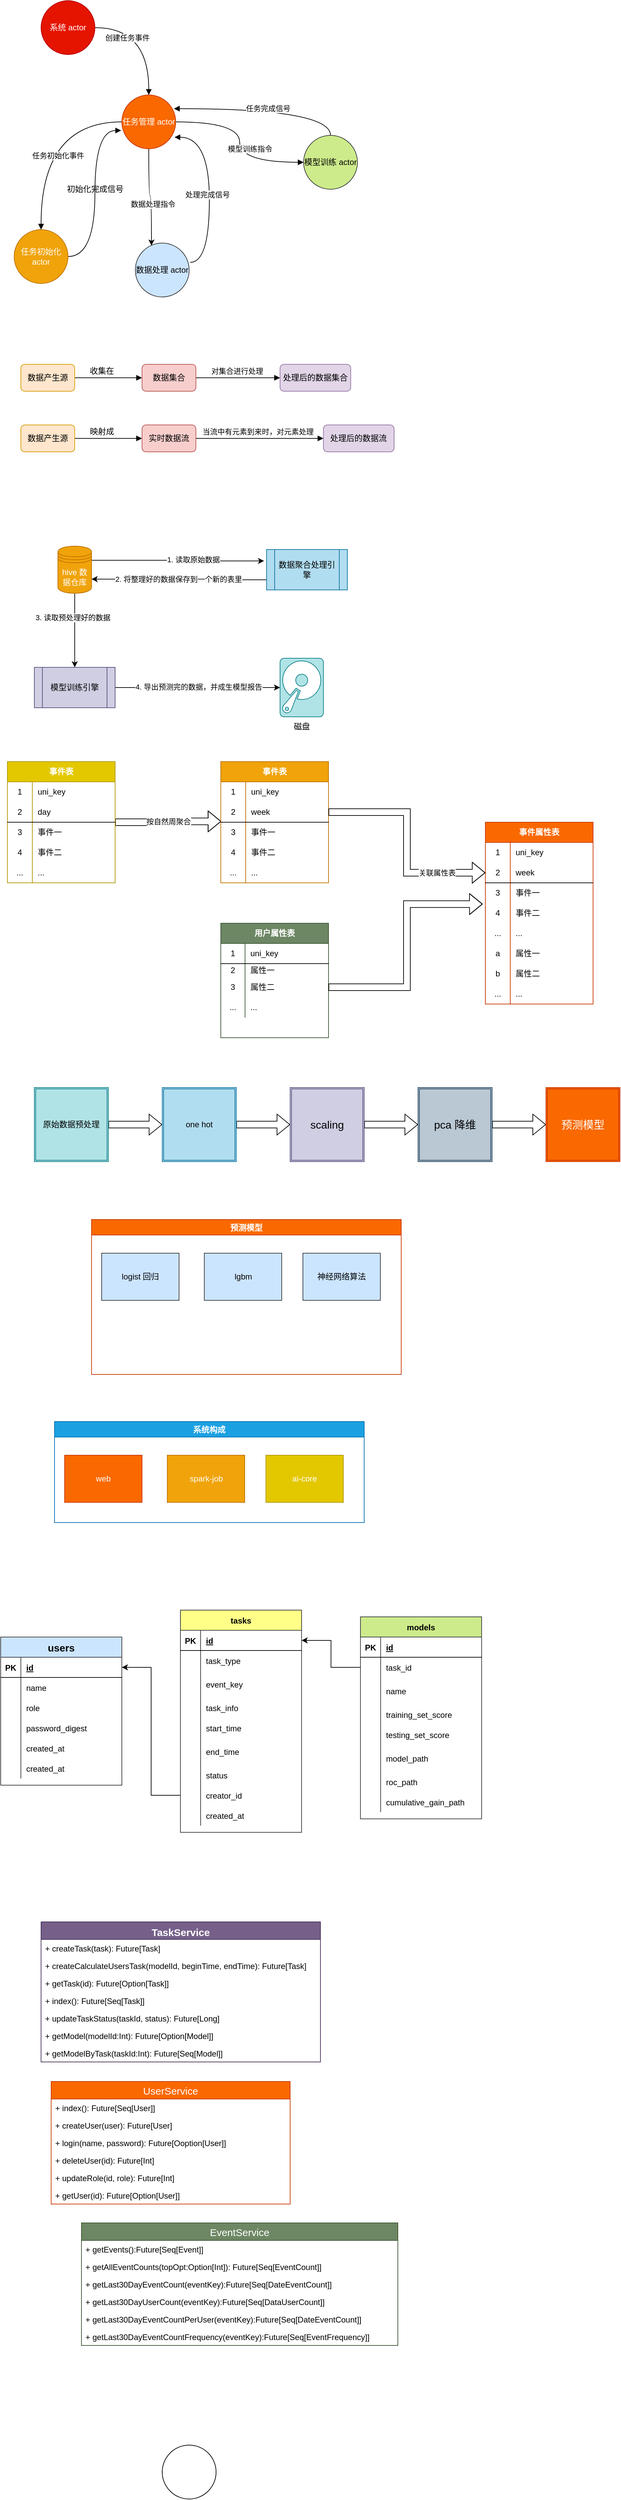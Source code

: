 <mxfile version="14.4.9" type="github">
  <diagram id="2uksuskUjcyCOV56l4W4" name="Page-1">
    <mxGraphModel dx="620" dy="428" grid="1" gridSize="10" guides="1" tooltips="1" connect="1" arrows="1" fold="1" page="1" pageScale="1" pageWidth="827" pageHeight="1169" math="0" shadow="0">
      <root>
        <mxCell id="0" />
        <mxCell id="1" parent="0" />
        <mxCell id="XnlGGl6RaYM0I0zMV1Qg-10" value="" style="edgeStyle=orthogonalEdgeStyle;rounded=0;orthogonalLoop=1;jettySize=auto;html=1;entryX=-0.031;entryY=0.283;entryDx=0;entryDy=0;entryPerimeter=0;exitX=1;exitY=0.3;exitDx=0;exitDy=0;" parent="1" source="XnlGGl6RaYM0I0zMV1Qg-8" target="XnlGGl6RaYM0I0zMV1Qg-9" edge="1">
          <mxGeometry relative="1" as="geometry">
            <mxPoint x="175" y="860" as="sourcePoint" />
            <mxPoint x="335" y="860" as="targetPoint" />
          </mxGeometry>
        </mxCell>
        <mxCell id="XnlGGl6RaYM0I0zMV1Qg-11" value="1. 读取原始数据" style="edgeLabel;html=1;align=center;verticalAlign=middle;resizable=0;points=[];" parent="XnlGGl6RaYM0I0zMV1Qg-10" vertex="1" connectable="0">
          <mxGeometry x="0.179" y="2" relative="1" as="geometry">
            <mxPoint as="offset" />
          </mxGeometry>
        </mxCell>
        <mxCell id="XnlGGl6RaYM0I0zMV1Qg-15" value="" style="edgeStyle=orthogonalEdgeStyle;rounded=0;orthogonalLoop=1;jettySize=auto;html=1;" parent="1" source="XnlGGl6RaYM0I0zMV1Qg-8" target="XnlGGl6RaYM0I0zMV1Qg-14" edge="1">
          <mxGeometry relative="1" as="geometry" />
        </mxCell>
        <mxCell id="XnlGGl6RaYM0I0zMV1Qg-16" value="3. 读取预处理好的数据" style="edgeLabel;html=1;align=center;verticalAlign=middle;resizable=0;points=[];" parent="XnlGGl6RaYM0I0zMV1Qg-15" vertex="1" connectable="0">
          <mxGeometry x="-0.345" y="-3" relative="1" as="geometry">
            <mxPoint as="offset" />
          </mxGeometry>
        </mxCell>
        <mxCell id="XnlGGl6RaYM0I0zMV1Qg-8" value="hive 数据仓库" style="shape=datastore;whiteSpace=wrap;html=1;fillColor=#f0a30a;strokeColor=#BD7000;fontColor=#ffffff;" parent="1" vertex="1">
          <mxGeometry x="115" y="840" width="50" height="70" as="geometry" />
        </mxCell>
        <mxCell id="XnlGGl6RaYM0I0zMV1Qg-12" style="edgeStyle=orthogonalEdgeStyle;rounded=0;orthogonalLoop=1;jettySize=auto;html=1;entryX=1;entryY=0.7;entryDx=0;entryDy=0;exitX=0;exitY=0.75;exitDx=0;exitDy=0;" parent="1" source="XnlGGl6RaYM0I0zMV1Qg-9" target="XnlGGl6RaYM0I0zMV1Qg-8" edge="1">
          <mxGeometry relative="1" as="geometry" />
        </mxCell>
        <mxCell id="XnlGGl6RaYM0I0zMV1Qg-13" value="2. 将整理好的数据保存到一个新的表里" style="edgeLabel;html=1;align=center;verticalAlign=middle;resizable=0;points=[];" parent="XnlGGl6RaYM0I0zMV1Qg-12" vertex="1" connectable="0">
          <mxGeometry x="0.013" relative="1" as="geometry">
            <mxPoint as="offset" />
          </mxGeometry>
        </mxCell>
        <mxCell id="XnlGGl6RaYM0I0zMV1Qg-9" value="数据聚合处理引擎" style="shape=process;whiteSpace=wrap;html=1;backgroundOutline=1;fillColor=#b1ddf0;strokeColor=#10739e;" parent="1" vertex="1">
          <mxGeometry x="425" y="845" width="120" height="60" as="geometry" />
        </mxCell>
        <mxCell id="XnlGGl6RaYM0I0zMV1Qg-18" style="edgeStyle=orthogonalEdgeStyle;rounded=0;orthogonalLoop=1;jettySize=auto;html=1;" parent="1" source="XnlGGl6RaYM0I0zMV1Qg-14" target="XnlGGl6RaYM0I0zMV1Qg-17" edge="1">
          <mxGeometry relative="1" as="geometry">
            <mxPoint x="375" y="1050" as="targetPoint" />
          </mxGeometry>
        </mxCell>
        <mxCell id="XnlGGl6RaYM0I0zMV1Qg-20" value="4. 导出预测完的数据，并成生模型报告" style="edgeLabel;html=1;align=center;verticalAlign=middle;resizable=0;points=[];" parent="XnlGGl6RaYM0I0zMV1Qg-18" vertex="1" connectable="0">
          <mxGeometry x="-0.2" y="1" relative="1" as="geometry">
            <mxPoint x="26" as="offset" />
          </mxGeometry>
        </mxCell>
        <mxCell id="XnlGGl6RaYM0I0zMV1Qg-14" value="模型训练引擎" style="shape=process;whiteSpace=wrap;html=1;backgroundOutline=1;fillColor=#d0cee2;strokeColor=#56517e;" parent="1" vertex="1">
          <mxGeometry x="80" y="1020" width="120" height="60" as="geometry" />
        </mxCell>
        <mxCell id="XnlGGl6RaYM0I0zMV1Qg-17" value="磁盘" style="pointerEvents=1;shadow=0;dashed=0;html=1;strokeColor=#0e8088;fillColor=#b0e3e6;labelPosition=center;verticalLabelPosition=bottom;verticalAlign=top;outlineConnect=0;align=center;shape=mxgraph.office.devices.hard_disk;" parent="1" vertex="1">
          <mxGeometry x="445" y="1006.5" width="64.44" height="87" as="geometry" />
        </mxCell>
        <mxCell id="WyOAqSTFjCjV2PNZ89e4-14" style="edgeStyle=orthogonalEdgeStyle;curved=1;rounded=0;orthogonalLoop=1;jettySize=auto;html=1;startArrow=none;startFill=0;endArrow=block;endFill=1;" parent="1" source="3dHuF4zZTyBza_CA0FRg-1" target="3dHuF4zZTyBza_CA0FRg-5" edge="1">
          <mxGeometry relative="1" as="geometry" />
        </mxCell>
        <mxCell id="WyOAqSTFjCjV2PNZ89e4-15" value="创建任务事件" style="edgeLabel;html=1;align=center;verticalAlign=middle;resizable=0;points=[];" parent="WyOAqSTFjCjV2PNZ89e4-14" vertex="1" connectable="0">
          <mxGeometry x="-0.465" y="-14" relative="1" as="geometry">
            <mxPoint y="1" as="offset" />
          </mxGeometry>
        </mxCell>
        <mxCell id="3dHuF4zZTyBza_CA0FRg-1" value="系统 actor" style="ellipse;whiteSpace=wrap;html=1;aspect=fixed;fillColor=#e51400;strokeColor=#B20000;fontColor=#ffffff;" parent="1" vertex="1">
          <mxGeometry x="90" y="30" width="80" height="80" as="geometry" />
        </mxCell>
        <mxCell id="WyOAqSTFjCjV2PNZ89e4-5" style="edgeStyle=orthogonalEdgeStyle;curved=1;rounded=0;orthogonalLoop=1;jettySize=auto;html=1;entryX=-0.013;entryY=0.66;entryDx=0;entryDy=0;entryPerimeter=0;startArrow=none;startFill=0;endArrow=block;endFill=1;" parent="1" source="3dHuF4zZTyBza_CA0FRg-2" target="3dHuF4zZTyBza_CA0FRg-5" edge="1">
          <mxGeometry relative="1" as="geometry" />
        </mxCell>
        <mxCell id="3dHuF4zZTyBza_CA0FRg-2" value="任务初始化 actor" style="ellipse;whiteSpace=wrap;html=1;aspect=fixed;fillColor=#f0a30a;strokeColor=#BD7000;fontColor=#ffffff;" parent="1" vertex="1">
          <mxGeometry x="50" y="370" width="80" height="80" as="geometry" />
        </mxCell>
        <mxCell id="WyOAqSTFjCjV2PNZ89e4-9" style="edgeStyle=orthogonalEdgeStyle;curved=1;rounded=0;orthogonalLoop=1;jettySize=auto;html=1;entryX=0.977;entryY=0.785;entryDx=0;entryDy=0;entryPerimeter=0;startArrow=none;startFill=0;endArrow=block;endFill=1;exitX=1.019;exitY=0.358;exitDx=0;exitDy=0;exitPerimeter=0;" parent="1" source="3dHuF4zZTyBza_CA0FRg-3" target="3dHuF4zZTyBza_CA0FRg-5" edge="1">
          <mxGeometry relative="1" as="geometry">
            <Array as="points">
              <mxPoint x="340" y="419" />
              <mxPoint x="340" y="233" />
            </Array>
          </mxGeometry>
        </mxCell>
        <mxCell id="WyOAqSTFjCjV2PNZ89e4-10" value="处理完成信号" style="edgeLabel;html=1;align=center;verticalAlign=middle;resizable=0;points=[];" parent="WyOAqSTFjCjV2PNZ89e4-9" vertex="1" connectable="0">
          <mxGeometry x="-0.029" y="3" relative="1" as="geometry">
            <mxPoint as="offset" />
          </mxGeometry>
        </mxCell>
        <mxCell id="3dHuF4zZTyBza_CA0FRg-3" value="数据处理 actor" style="ellipse;whiteSpace=wrap;html=1;aspect=fixed;fillColor=#cce5ff;strokeColor=#36393d;" parent="1" vertex="1">
          <mxGeometry x="230" y="390" width="80" height="80" as="geometry" />
        </mxCell>
        <mxCell id="3dHuF4zZTyBza_CA0FRg-17" style="edgeStyle=orthogonalEdgeStyle;curved=1;rounded=0;orthogonalLoop=1;jettySize=auto;html=1;entryX=0.967;entryY=0.254;entryDx=0;entryDy=0;startArrow=none;startFill=0;endArrow=block;endFill=1;exitX=0.5;exitY=0;exitDx=0;exitDy=0;entryPerimeter=0;" parent="1" source="3dHuF4zZTyBza_CA0FRg-4" target="3dHuF4zZTyBza_CA0FRg-5" edge="1">
          <mxGeometry relative="1" as="geometry" />
        </mxCell>
        <mxCell id="3dHuF4zZTyBza_CA0FRg-18" value="任务完成信号" style="edgeLabel;html=1;align=center;verticalAlign=middle;resizable=0;points=[];" parent="3dHuF4zZTyBza_CA0FRg-17" vertex="1" connectable="0">
          <mxGeometry x="-0.076" y="-10" relative="1" as="geometry">
            <mxPoint x="-6.61" y="9.67" as="offset" />
          </mxGeometry>
        </mxCell>
        <mxCell id="WyOAqSTFjCjV2PNZ89e4-11" style="edgeStyle=orthogonalEdgeStyle;curved=1;rounded=0;orthogonalLoop=1;jettySize=auto;html=1;entryX=1;entryY=0.5;entryDx=0;entryDy=0;startArrow=block;startFill=1;endArrow=none;endFill=0;" parent="1" source="3dHuF4zZTyBza_CA0FRg-4" target="3dHuF4zZTyBza_CA0FRg-5" edge="1">
          <mxGeometry relative="1" as="geometry" />
        </mxCell>
        <mxCell id="3dHuF4zZTyBza_CA0FRg-4" value="模型训练 actor" style="ellipse;whiteSpace=wrap;html=1;aspect=fixed;fillColor=#cdeb8b;strokeColor=#36393d;" parent="1" vertex="1">
          <mxGeometry x="480" y="230" width="80" height="80" as="geometry" />
        </mxCell>
        <mxCell id="WyOAqSTFjCjV2PNZ89e4-1" style="edgeStyle=orthogonalEdgeStyle;rounded=0;orthogonalLoop=1;jettySize=auto;html=1;entryX=0.3;entryY=0.046;entryDx=0;entryDy=0;entryPerimeter=0;curved=1;" parent="1" source="3dHuF4zZTyBza_CA0FRg-5" target="3dHuF4zZTyBza_CA0FRg-3" edge="1">
          <mxGeometry relative="1" as="geometry" />
        </mxCell>
        <mxCell id="WyOAqSTFjCjV2PNZ89e4-2" value="数据处理指令" style="edgeLabel;html=1;align=center;verticalAlign=middle;resizable=0;points=[];" parent="WyOAqSTFjCjV2PNZ89e4-1" vertex="1" connectable="0">
          <mxGeometry x="0.155" y="2" relative="1" as="geometry">
            <mxPoint as="offset" />
          </mxGeometry>
        </mxCell>
        <mxCell id="WyOAqSTFjCjV2PNZ89e4-3" style="edgeStyle=orthogonalEdgeStyle;curved=1;rounded=0;orthogonalLoop=1;jettySize=auto;html=1;entryX=0.5;entryY=0;entryDx=0;entryDy=0;startArrow=none;startFill=0;endArrow=block;endFill=1;" parent="1" source="3dHuF4zZTyBza_CA0FRg-5" target="3dHuF4zZTyBza_CA0FRg-2" edge="1">
          <mxGeometry relative="1" as="geometry" />
        </mxCell>
        <mxCell id="WyOAqSTFjCjV2PNZ89e4-4" value="任务初始化事件" style="edgeLabel;html=1;align=center;verticalAlign=middle;resizable=0;points=[];" parent="WyOAqSTFjCjV2PNZ89e4-3" vertex="1" connectable="0">
          <mxGeometry x="0.33" y="14" relative="1" as="geometry">
            <mxPoint x="11" y="-15.83" as="offset" />
          </mxGeometry>
        </mxCell>
        <mxCell id="3dHuF4zZTyBza_CA0FRg-5" value="任务管理 actor" style="ellipse;whiteSpace=wrap;html=1;aspect=fixed;fillColor=#fa6800;strokeColor=#C73500;fontColor=#ffffff;" parent="1" vertex="1">
          <mxGeometry x="210" y="170" width="80" height="80" as="geometry" />
        </mxCell>
        <mxCell id="WyOAqSTFjCjV2PNZ89e4-6" value="初始化完成信号" style="text;html=1;align=center;verticalAlign=middle;resizable=0;points=[];autosize=1;" parent="1" vertex="1">
          <mxGeometry x="120" y="300" width="100" height="20" as="geometry" />
        </mxCell>
        <mxCell id="WyOAqSTFjCjV2PNZ89e4-13" value="模型训练指令" style="edgeLabel;html=1;align=center;verticalAlign=middle;resizable=0;points=[];" parent="1" vertex="1" connectable="0">
          <mxGeometry x="400.004" y="249.998" as="geometry" />
        </mxCell>
        <mxCell id="WyOAqSTFjCjV2PNZ89e4-19" style="edgeStyle=orthogonalEdgeStyle;curved=1;rounded=0;orthogonalLoop=1;jettySize=auto;html=1;entryX=0;entryY=0.5;entryDx=0;entryDy=0;startArrow=none;startFill=0;endArrow=block;endFill=1;" parent="1" source="WyOAqSTFjCjV2PNZ89e4-17" target="WyOAqSTFjCjV2PNZ89e4-18" edge="1">
          <mxGeometry relative="1" as="geometry" />
        </mxCell>
        <mxCell id="WyOAqSTFjCjV2PNZ89e4-17" value="数据产生源" style="rounded=1;whiteSpace=wrap;html=1;fillColor=#ffe6cc;strokeColor=#d79b00;" parent="1" vertex="1">
          <mxGeometry x="60" y="570" width="80" height="40" as="geometry" />
        </mxCell>
        <mxCell id="WyOAqSTFjCjV2PNZ89e4-21" style="edgeStyle=orthogonalEdgeStyle;curved=1;rounded=0;orthogonalLoop=1;jettySize=auto;html=1;startArrow=none;startFill=0;endArrow=block;endFill=1;entryX=0;entryY=0.5;entryDx=0;entryDy=0;" parent="1" source="WyOAqSTFjCjV2PNZ89e4-18" target="WyOAqSTFjCjV2PNZ89e4-22" edge="1">
          <mxGeometry relative="1" as="geometry">
            <mxPoint x="390" y="590" as="targetPoint" />
          </mxGeometry>
        </mxCell>
        <mxCell id="WyOAqSTFjCjV2PNZ89e4-24" value="对集合进行处理" style="edgeLabel;html=1;align=center;verticalAlign=middle;resizable=0;points=[];" parent="WyOAqSTFjCjV2PNZ89e4-21" vertex="1" connectable="0">
          <mxGeometry x="-0.212" y="4" relative="1" as="geometry">
            <mxPoint x="10.83" y="-6" as="offset" />
          </mxGeometry>
        </mxCell>
        <mxCell id="WyOAqSTFjCjV2PNZ89e4-18" value="数据集合" style="rounded=1;whiteSpace=wrap;html=1;fillColor=#f8cecc;strokeColor=#b85450;" parent="1" vertex="1">
          <mxGeometry x="240" y="570" width="80" height="40" as="geometry" />
        </mxCell>
        <mxCell id="WyOAqSTFjCjV2PNZ89e4-20" value="收集在" style="text;html=1;align=center;verticalAlign=middle;resizable=0;points=[];autosize=1;" parent="1" vertex="1">
          <mxGeometry x="155" y="570" width="50" height="20" as="geometry" />
        </mxCell>
        <mxCell id="WyOAqSTFjCjV2PNZ89e4-22" value="处理后的数据集合" style="rounded=1;whiteSpace=wrap;html=1;fillColor=#e1d5e7;strokeColor=#9673a6;" parent="1" vertex="1">
          <mxGeometry x="445" y="570" width="105" height="40" as="geometry" />
        </mxCell>
        <mxCell id="WyOAqSTFjCjV2PNZ89e4-25" style="edgeStyle=orthogonalEdgeStyle;curved=1;rounded=0;orthogonalLoop=1;jettySize=auto;html=1;entryX=0;entryY=0.5;entryDx=0;entryDy=0;startArrow=none;startFill=0;endArrow=block;endFill=1;" parent="1" source="WyOAqSTFjCjV2PNZ89e4-26" target="WyOAqSTFjCjV2PNZ89e4-29" edge="1">
          <mxGeometry relative="1" as="geometry" />
        </mxCell>
        <mxCell id="WyOAqSTFjCjV2PNZ89e4-26" value="数据产生源" style="rounded=1;whiteSpace=wrap;html=1;fillColor=#ffe6cc;strokeColor=#d79b00;" parent="1" vertex="1">
          <mxGeometry x="60" y="660" width="80" height="40" as="geometry" />
        </mxCell>
        <mxCell id="WyOAqSTFjCjV2PNZ89e4-27" style="edgeStyle=orthogonalEdgeStyle;curved=1;rounded=0;orthogonalLoop=1;jettySize=auto;html=1;startArrow=none;startFill=0;endArrow=block;endFill=1;entryX=0;entryY=0.5;entryDx=0;entryDy=0;" parent="1" source="WyOAqSTFjCjV2PNZ89e4-29" target="WyOAqSTFjCjV2PNZ89e4-31" edge="1">
          <mxGeometry relative="1" as="geometry">
            <mxPoint x="390" y="680" as="targetPoint" />
          </mxGeometry>
        </mxCell>
        <mxCell id="WyOAqSTFjCjV2PNZ89e4-28" value="当流中有元素到来时，对元素处理" style="edgeLabel;html=1;align=center;verticalAlign=middle;resizable=0;points=[];" parent="WyOAqSTFjCjV2PNZ89e4-27" vertex="1" connectable="0">
          <mxGeometry x="-0.212" y="4" relative="1" as="geometry">
            <mxPoint x="17.17" y="-6" as="offset" />
          </mxGeometry>
        </mxCell>
        <mxCell id="WyOAqSTFjCjV2PNZ89e4-29" value="实时数据流" style="rounded=1;whiteSpace=wrap;html=1;fillColor=#f8cecc;strokeColor=#b85450;" parent="1" vertex="1">
          <mxGeometry x="240" y="660" width="80" height="40" as="geometry" />
        </mxCell>
        <mxCell id="WyOAqSTFjCjV2PNZ89e4-30" value="映射成" style="text;html=1;align=center;verticalAlign=middle;resizable=0;points=[];autosize=1;" parent="1" vertex="1">
          <mxGeometry x="155" y="660" width="50" height="20" as="geometry" />
        </mxCell>
        <mxCell id="WyOAqSTFjCjV2PNZ89e4-31" value="处理后的数据流" style="rounded=1;whiteSpace=wrap;html=1;fillColor=#e1d5e7;strokeColor=#9673a6;" parent="1" vertex="1">
          <mxGeometry x="509.44" y="660" width="105" height="40" as="geometry" />
        </mxCell>
        <mxCell id="_6APU1xh_JsDFCGJacYg-84" value="按自然周聚合" style="edgeStyle=orthogonalEdgeStyle;rounded=0;orthogonalLoop=1;jettySize=auto;html=1;entryX=0.004;entryY=-0.043;entryDx=0;entryDy=0;entryPerimeter=0;shape=flexArrow;" edge="1" parent="1" source="_6APU1xh_JsDFCGJacYg-39" target="_6APU1xh_JsDFCGJacYg-75">
          <mxGeometry relative="1" as="geometry" />
        </mxCell>
        <mxCell id="_6APU1xh_JsDFCGJacYg-39" value="事件表" style="shape=table;html=1;whiteSpace=wrap;startSize=30;container=1;collapsible=0;childLayout=tableLayout;fixedRows=1;rowLines=0;fontStyle=1;align=center;fillColor=#e3c800;strokeColor=#B09500;fontColor=#ffffff;" vertex="1" parent="1">
          <mxGeometry x="40" y="1160" width="160" height="180" as="geometry" />
        </mxCell>
        <mxCell id="_6APU1xh_JsDFCGJacYg-40" value="" style="shape=partialRectangle;html=1;whiteSpace=wrap;collapsible=0;dropTarget=0;pointerEvents=0;fillColor=none;top=0;left=0;bottom=0;right=0;points=[[0,0.5],[1,0.5]];portConstraint=eastwest;" vertex="1" parent="_6APU1xh_JsDFCGJacYg-39">
          <mxGeometry y="30" width="160" height="30" as="geometry" />
        </mxCell>
        <mxCell id="_6APU1xh_JsDFCGJacYg-41" value="1" style="shape=partialRectangle;html=1;whiteSpace=wrap;connectable=0;fillColor=none;top=0;left=0;bottom=0;right=0;overflow=hidden;" vertex="1" parent="_6APU1xh_JsDFCGJacYg-40">
          <mxGeometry width="37" height="30" as="geometry" />
        </mxCell>
        <mxCell id="_6APU1xh_JsDFCGJacYg-42" value="uni_key" style="shape=partialRectangle;html=1;whiteSpace=wrap;connectable=0;fillColor=none;top=0;left=0;bottom=0;right=0;align=left;spacingLeft=6;overflow=hidden;" vertex="1" parent="_6APU1xh_JsDFCGJacYg-40">
          <mxGeometry x="37" width="123" height="30" as="geometry" />
        </mxCell>
        <mxCell id="_6APU1xh_JsDFCGJacYg-43" value="" style="shape=partialRectangle;html=1;whiteSpace=wrap;collapsible=0;dropTarget=0;pointerEvents=0;fillColor=none;top=0;left=0;bottom=0;right=0;points=[[0,0.5],[1,0.5]];portConstraint=eastwest;" vertex="1" parent="_6APU1xh_JsDFCGJacYg-39">
          <mxGeometry y="60" width="160" height="30" as="geometry" />
        </mxCell>
        <mxCell id="_6APU1xh_JsDFCGJacYg-44" value="2" style="shape=partialRectangle;html=1;whiteSpace=wrap;connectable=0;fillColor=none;top=0;left=0;bottom=1;right=0;overflow=hidden;" vertex="1" parent="_6APU1xh_JsDFCGJacYg-43">
          <mxGeometry width="37" height="30" as="geometry" />
        </mxCell>
        <mxCell id="_6APU1xh_JsDFCGJacYg-45" value="day" style="shape=partialRectangle;html=1;whiteSpace=wrap;connectable=0;fillColor=none;top=0;left=0;bottom=1;right=0;align=left;spacingLeft=6;overflow=hidden;" vertex="1" parent="_6APU1xh_JsDFCGJacYg-43">
          <mxGeometry x="37" width="123" height="30" as="geometry" />
        </mxCell>
        <mxCell id="_6APU1xh_JsDFCGJacYg-46" value="" style="shape=partialRectangle;html=1;whiteSpace=wrap;collapsible=0;dropTarget=0;pointerEvents=0;fillColor=none;top=0;left=0;bottom=0;right=0;points=[[0,0.5],[1,0.5]];portConstraint=eastwest;" vertex="1" parent="_6APU1xh_JsDFCGJacYg-39">
          <mxGeometry y="90" width="160" height="30" as="geometry" />
        </mxCell>
        <mxCell id="_6APU1xh_JsDFCGJacYg-47" value="3" style="shape=partialRectangle;html=1;whiteSpace=wrap;connectable=0;fillColor=none;top=0;left=0;bottom=0;right=0;overflow=hidden;" vertex="1" parent="_6APU1xh_JsDFCGJacYg-46">
          <mxGeometry width="37" height="30" as="geometry" />
        </mxCell>
        <mxCell id="_6APU1xh_JsDFCGJacYg-48" value="事件一" style="shape=partialRectangle;html=1;whiteSpace=wrap;connectable=0;fillColor=none;top=0;left=0;bottom=0;right=0;align=left;spacingLeft=6;overflow=hidden;" vertex="1" parent="_6APU1xh_JsDFCGJacYg-46">
          <mxGeometry x="37" width="123" height="30" as="geometry" />
        </mxCell>
        <mxCell id="_6APU1xh_JsDFCGJacYg-49" style="shape=partialRectangle;html=1;whiteSpace=wrap;collapsible=0;dropTarget=0;pointerEvents=0;fillColor=none;top=0;left=0;bottom=0;right=0;points=[[0,0.5],[1,0.5]];portConstraint=eastwest;" vertex="1" parent="_6APU1xh_JsDFCGJacYg-39">
          <mxGeometry y="120" width="160" height="30" as="geometry" />
        </mxCell>
        <mxCell id="_6APU1xh_JsDFCGJacYg-50" value="4" style="shape=partialRectangle;html=1;whiteSpace=wrap;connectable=0;fillColor=none;top=0;left=0;bottom=0;right=0;overflow=hidden;" vertex="1" parent="_6APU1xh_JsDFCGJacYg-49">
          <mxGeometry width="37" height="30" as="geometry" />
        </mxCell>
        <mxCell id="_6APU1xh_JsDFCGJacYg-51" value="事件二" style="shape=partialRectangle;html=1;whiteSpace=wrap;connectable=0;fillColor=none;top=0;left=0;bottom=0;right=0;align=left;spacingLeft=6;overflow=hidden;" vertex="1" parent="_6APU1xh_JsDFCGJacYg-49">
          <mxGeometry x="37" width="123" height="30" as="geometry" />
        </mxCell>
        <mxCell id="_6APU1xh_JsDFCGJacYg-52" style="shape=partialRectangle;html=1;whiteSpace=wrap;collapsible=0;dropTarget=0;pointerEvents=0;fillColor=none;top=0;left=0;bottom=0;right=0;points=[[0,0.5],[1,0.5]];portConstraint=eastwest;" vertex="1" parent="_6APU1xh_JsDFCGJacYg-39">
          <mxGeometry y="150" width="160" height="30" as="geometry" />
        </mxCell>
        <mxCell id="_6APU1xh_JsDFCGJacYg-53" value="..." style="shape=partialRectangle;html=1;whiteSpace=wrap;connectable=0;fillColor=none;top=0;left=0;bottom=0;right=0;overflow=hidden;" vertex="1" parent="_6APU1xh_JsDFCGJacYg-52">
          <mxGeometry width="37" height="30" as="geometry" />
        </mxCell>
        <mxCell id="_6APU1xh_JsDFCGJacYg-54" value="..." style="shape=partialRectangle;html=1;whiteSpace=wrap;connectable=0;fillColor=none;top=0;left=0;bottom=0;right=0;align=left;spacingLeft=6;overflow=hidden;" vertex="1" parent="_6APU1xh_JsDFCGJacYg-52">
          <mxGeometry x="37" width="123" height="30" as="geometry" />
        </mxCell>
        <mxCell id="_6APU1xh_JsDFCGJacYg-55" value="用户属性表" style="shape=table;html=1;whiteSpace=wrap;startSize=30;container=1;collapsible=0;childLayout=tableLayout;fixedRows=1;rowLines=0;fontStyle=1;align=center;fillColor=#6d8764;strokeColor=#3A5431;fontColor=#ffffff;" vertex="1" parent="1">
          <mxGeometry x="357" y="1400" width="160" height="170" as="geometry" />
        </mxCell>
        <mxCell id="_6APU1xh_JsDFCGJacYg-56" value="" style="shape=partialRectangle;html=1;whiteSpace=wrap;collapsible=0;dropTarget=0;pointerEvents=0;fillColor=none;top=0;left=0;bottom=1;right=0;points=[[0,0.5],[1,0.5]];portConstraint=eastwest;" vertex="1" parent="_6APU1xh_JsDFCGJacYg-55">
          <mxGeometry y="30" width="160" height="30" as="geometry" />
        </mxCell>
        <mxCell id="_6APU1xh_JsDFCGJacYg-57" value="1" style="shape=partialRectangle;html=1;whiteSpace=wrap;connectable=0;fillColor=none;top=0;left=0;bottom=0;right=0;overflow=hidden;" vertex="1" parent="_6APU1xh_JsDFCGJacYg-56">
          <mxGeometry width="36" height="30" as="geometry" />
        </mxCell>
        <mxCell id="_6APU1xh_JsDFCGJacYg-58" value="uni_key" style="shape=partialRectangle;html=1;whiteSpace=wrap;connectable=0;fillColor=none;top=0;left=0;bottom=0;right=0;align=left;spacingLeft=6;overflow=hidden;" vertex="1" parent="_6APU1xh_JsDFCGJacYg-56">
          <mxGeometry x="36" width="124" height="30" as="geometry" />
        </mxCell>
        <mxCell id="_6APU1xh_JsDFCGJacYg-59" value="" style="shape=partialRectangle;html=1;whiteSpace=wrap;collapsible=0;dropTarget=0;pointerEvents=0;fillColor=none;top=0;left=0;bottom=0;right=0;points=[[0,0.5],[1,0.5]];portConstraint=eastwest;" vertex="1" parent="_6APU1xh_JsDFCGJacYg-55">
          <mxGeometry y="60" width="160" height="20" as="geometry" />
        </mxCell>
        <mxCell id="_6APU1xh_JsDFCGJacYg-60" value="2" style="shape=partialRectangle;html=1;whiteSpace=wrap;connectable=0;fillColor=none;top=0;left=0;bottom=0;right=0;overflow=hidden;" vertex="1" parent="_6APU1xh_JsDFCGJacYg-59">
          <mxGeometry width="36" height="20" as="geometry" />
        </mxCell>
        <mxCell id="_6APU1xh_JsDFCGJacYg-61" value="属性一" style="shape=partialRectangle;html=1;whiteSpace=wrap;connectable=0;fillColor=none;top=0;left=0;bottom=0;right=0;align=left;spacingLeft=6;overflow=hidden;" vertex="1" parent="_6APU1xh_JsDFCGJacYg-59">
          <mxGeometry x="36" width="124" height="20" as="geometry" />
        </mxCell>
        <mxCell id="_6APU1xh_JsDFCGJacYg-62" value="" style="shape=partialRectangle;html=1;whiteSpace=wrap;collapsible=0;dropTarget=0;pointerEvents=0;fillColor=none;top=0;left=0;bottom=0;right=0;points=[[0,0.5],[1,0.5]];portConstraint=eastwest;" vertex="1" parent="_6APU1xh_JsDFCGJacYg-55">
          <mxGeometry y="80" width="160" height="30" as="geometry" />
        </mxCell>
        <mxCell id="_6APU1xh_JsDFCGJacYg-63" value="3" style="shape=partialRectangle;html=1;whiteSpace=wrap;connectable=0;fillColor=none;top=0;left=0;bottom=0;right=0;overflow=hidden;" vertex="1" parent="_6APU1xh_JsDFCGJacYg-62">
          <mxGeometry width="36" height="30" as="geometry" />
        </mxCell>
        <mxCell id="_6APU1xh_JsDFCGJacYg-64" value="属性二" style="shape=partialRectangle;html=1;whiteSpace=wrap;connectable=0;fillColor=none;top=0;left=0;bottom=0;right=0;align=left;spacingLeft=6;overflow=hidden;" vertex="1" parent="_6APU1xh_JsDFCGJacYg-62">
          <mxGeometry x="36" width="124" height="30" as="geometry" />
        </mxCell>
        <mxCell id="_6APU1xh_JsDFCGJacYg-65" style="shape=partialRectangle;html=1;whiteSpace=wrap;collapsible=0;dropTarget=0;pointerEvents=0;fillColor=none;top=0;left=0;bottom=0;right=0;points=[[0,0.5],[1,0.5]];portConstraint=eastwest;" vertex="1" parent="_6APU1xh_JsDFCGJacYg-55">
          <mxGeometry y="110" width="160" height="30" as="geometry" />
        </mxCell>
        <mxCell id="_6APU1xh_JsDFCGJacYg-66" value="..." style="shape=partialRectangle;html=1;whiteSpace=wrap;connectable=0;fillColor=none;top=0;left=0;bottom=0;right=0;overflow=hidden;" vertex="1" parent="_6APU1xh_JsDFCGJacYg-65">
          <mxGeometry width="36" height="30" as="geometry" />
        </mxCell>
        <mxCell id="_6APU1xh_JsDFCGJacYg-67" value="..." style="shape=partialRectangle;html=1;whiteSpace=wrap;connectable=0;fillColor=none;top=0;left=0;bottom=0;right=0;align=left;spacingLeft=6;overflow=hidden;" vertex="1" parent="_6APU1xh_JsDFCGJacYg-65">
          <mxGeometry x="36" width="124" height="30" as="geometry" />
        </mxCell>
        <mxCell id="_6APU1xh_JsDFCGJacYg-68" value="事件表" style="shape=table;html=1;whiteSpace=wrap;startSize=30;container=1;collapsible=0;childLayout=tableLayout;fixedRows=1;rowLines=0;fontStyle=1;align=center;fillColor=#f0a30a;strokeColor=#BD7000;fontColor=#ffffff;" vertex="1" parent="1">
          <mxGeometry x="357" y="1160" width="160" height="180" as="geometry" />
        </mxCell>
        <mxCell id="_6APU1xh_JsDFCGJacYg-69" value="" style="shape=partialRectangle;html=1;whiteSpace=wrap;collapsible=0;dropTarget=0;pointerEvents=0;fillColor=none;top=0;left=0;bottom=0;right=0;points=[[0,0.5],[1,0.5]];portConstraint=eastwest;" vertex="1" parent="_6APU1xh_JsDFCGJacYg-68">
          <mxGeometry y="30" width="160" height="30" as="geometry" />
        </mxCell>
        <mxCell id="_6APU1xh_JsDFCGJacYg-70" value="1" style="shape=partialRectangle;html=1;whiteSpace=wrap;connectable=0;fillColor=none;top=0;left=0;bottom=0;right=0;overflow=hidden;" vertex="1" parent="_6APU1xh_JsDFCGJacYg-69">
          <mxGeometry width="37" height="30" as="geometry" />
        </mxCell>
        <mxCell id="_6APU1xh_JsDFCGJacYg-71" value="uni_key" style="shape=partialRectangle;html=1;whiteSpace=wrap;connectable=0;fillColor=none;top=0;left=0;bottom=0;right=0;align=left;spacingLeft=6;overflow=hidden;" vertex="1" parent="_6APU1xh_JsDFCGJacYg-69">
          <mxGeometry x="37" width="123" height="30" as="geometry" />
        </mxCell>
        <mxCell id="_6APU1xh_JsDFCGJacYg-72" value="" style="shape=partialRectangle;html=1;whiteSpace=wrap;collapsible=0;dropTarget=0;pointerEvents=0;fillColor=none;top=0;left=0;bottom=0;right=0;points=[[0,0.5],[1,0.5]];portConstraint=eastwest;" vertex="1" parent="_6APU1xh_JsDFCGJacYg-68">
          <mxGeometry y="60" width="160" height="30" as="geometry" />
        </mxCell>
        <mxCell id="_6APU1xh_JsDFCGJacYg-73" value="2" style="shape=partialRectangle;html=1;whiteSpace=wrap;connectable=0;fillColor=none;top=0;left=0;bottom=1;right=0;overflow=hidden;" vertex="1" parent="_6APU1xh_JsDFCGJacYg-72">
          <mxGeometry width="37" height="30" as="geometry" />
        </mxCell>
        <mxCell id="_6APU1xh_JsDFCGJacYg-74" value="week" style="shape=partialRectangle;html=1;whiteSpace=wrap;connectable=0;fillColor=none;top=0;left=0;bottom=1;right=0;align=left;spacingLeft=6;overflow=hidden;" vertex="1" parent="_6APU1xh_JsDFCGJacYg-72">
          <mxGeometry x="37" width="123" height="30" as="geometry" />
        </mxCell>
        <mxCell id="_6APU1xh_JsDFCGJacYg-75" value="" style="shape=partialRectangle;html=1;whiteSpace=wrap;collapsible=0;dropTarget=0;pointerEvents=0;fillColor=none;top=0;left=0;bottom=0;right=0;points=[[0,0.5],[1,0.5]];portConstraint=eastwest;" vertex="1" parent="_6APU1xh_JsDFCGJacYg-68">
          <mxGeometry y="90" width="160" height="30" as="geometry" />
        </mxCell>
        <mxCell id="_6APU1xh_JsDFCGJacYg-76" value="3" style="shape=partialRectangle;html=1;whiteSpace=wrap;connectable=0;fillColor=none;top=0;left=0;bottom=0;right=0;overflow=hidden;" vertex="1" parent="_6APU1xh_JsDFCGJacYg-75">
          <mxGeometry width="37" height="30" as="geometry" />
        </mxCell>
        <mxCell id="_6APU1xh_JsDFCGJacYg-77" value="事件一" style="shape=partialRectangle;html=1;whiteSpace=wrap;connectable=0;fillColor=none;top=0;left=0;bottom=0;right=0;align=left;spacingLeft=6;overflow=hidden;" vertex="1" parent="_6APU1xh_JsDFCGJacYg-75">
          <mxGeometry x="37" width="123" height="30" as="geometry" />
        </mxCell>
        <mxCell id="_6APU1xh_JsDFCGJacYg-78" style="shape=partialRectangle;html=1;whiteSpace=wrap;collapsible=0;dropTarget=0;pointerEvents=0;fillColor=none;top=0;left=0;bottom=0;right=0;points=[[0,0.5],[1,0.5]];portConstraint=eastwest;" vertex="1" parent="_6APU1xh_JsDFCGJacYg-68">
          <mxGeometry y="120" width="160" height="30" as="geometry" />
        </mxCell>
        <mxCell id="_6APU1xh_JsDFCGJacYg-79" value="4" style="shape=partialRectangle;html=1;whiteSpace=wrap;connectable=0;fillColor=none;top=0;left=0;bottom=0;right=0;overflow=hidden;" vertex="1" parent="_6APU1xh_JsDFCGJacYg-78">
          <mxGeometry width="37" height="30" as="geometry" />
        </mxCell>
        <mxCell id="_6APU1xh_JsDFCGJacYg-80" value="事件二" style="shape=partialRectangle;html=1;whiteSpace=wrap;connectable=0;fillColor=none;top=0;left=0;bottom=0;right=0;align=left;spacingLeft=6;overflow=hidden;" vertex="1" parent="_6APU1xh_JsDFCGJacYg-78">
          <mxGeometry x="37" width="123" height="30" as="geometry" />
        </mxCell>
        <mxCell id="_6APU1xh_JsDFCGJacYg-81" style="shape=partialRectangle;html=1;whiteSpace=wrap;collapsible=0;dropTarget=0;pointerEvents=0;fillColor=none;top=0;left=0;bottom=0;right=0;points=[[0,0.5],[1,0.5]];portConstraint=eastwest;" vertex="1" parent="_6APU1xh_JsDFCGJacYg-68">
          <mxGeometry y="150" width="160" height="30" as="geometry" />
        </mxCell>
        <mxCell id="_6APU1xh_JsDFCGJacYg-82" value="..." style="shape=partialRectangle;html=1;whiteSpace=wrap;connectable=0;fillColor=none;top=0;left=0;bottom=0;right=0;overflow=hidden;" vertex="1" parent="_6APU1xh_JsDFCGJacYg-81">
          <mxGeometry width="37" height="30" as="geometry" />
        </mxCell>
        <mxCell id="_6APU1xh_JsDFCGJacYg-83" value="..." style="shape=partialRectangle;html=1;whiteSpace=wrap;connectable=0;fillColor=none;top=0;left=0;bottom=0;right=0;align=left;spacingLeft=6;overflow=hidden;" vertex="1" parent="_6APU1xh_JsDFCGJacYg-81">
          <mxGeometry x="37" width="123" height="30" as="geometry" />
        </mxCell>
        <mxCell id="_6APU1xh_JsDFCGJacYg-85" value="事件属性表" style="shape=table;html=1;whiteSpace=wrap;startSize=30;container=1;collapsible=0;childLayout=tableLayout;fixedRows=1;rowLines=0;fontStyle=1;align=center;fillColor=#fa6800;strokeColor=#C73500;fontColor=#ffffff;" vertex="1" parent="1">
          <mxGeometry x="750" y="1250" width="160" height="270" as="geometry" />
        </mxCell>
        <mxCell id="_6APU1xh_JsDFCGJacYg-86" value="" style="shape=partialRectangle;html=1;whiteSpace=wrap;collapsible=0;dropTarget=0;pointerEvents=0;fillColor=none;top=0;left=0;bottom=0;right=0;points=[[0,0.5],[1,0.5]];portConstraint=eastwest;" vertex="1" parent="_6APU1xh_JsDFCGJacYg-85">
          <mxGeometry y="30" width="160" height="30" as="geometry" />
        </mxCell>
        <mxCell id="_6APU1xh_JsDFCGJacYg-87" value="1" style="shape=partialRectangle;html=1;whiteSpace=wrap;connectable=0;fillColor=none;top=0;left=0;bottom=0;right=0;overflow=hidden;" vertex="1" parent="_6APU1xh_JsDFCGJacYg-86">
          <mxGeometry width="37" height="30" as="geometry" />
        </mxCell>
        <mxCell id="_6APU1xh_JsDFCGJacYg-88" value="uni_key" style="shape=partialRectangle;html=1;whiteSpace=wrap;connectable=0;fillColor=none;top=0;left=0;bottom=0;right=0;align=left;spacingLeft=6;overflow=hidden;" vertex="1" parent="_6APU1xh_JsDFCGJacYg-86">
          <mxGeometry x="37" width="123" height="30" as="geometry" />
        </mxCell>
        <mxCell id="_6APU1xh_JsDFCGJacYg-89" value="" style="shape=partialRectangle;html=1;whiteSpace=wrap;collapsible=0;dropTarget=0;pointerEvents=0;fillColor=none;top=0;left=0;bottom=0;right=0;points=[[0,0.5],[1,0.5]];portConstraint=eastwest;" vertex="1" parent="_6APU1xh_JsDFCGJacYg-85">
          <mxGeometry y="60" width="160" height="30" as="geometry" />
        </mxCell>
        <mxCell id="_6APU1xh_JsDFCGJacYg-90" value="2" style="shape=partialRectangle;html=1;whiteSpace=wrap;connectable=0;fillColor=none;top=0;left=0;bottom=1;right=0;overflow=hidden;" vertex="1" parent="_6APU1xh_JsDFCGJacYg-89">
          <mxGeometry width="37" height="30" as="geometry" />
        </mxCell>
        <mxCell id="_6APU1xh_JsDFCGJacYg-91" value="week" style="shape=partialRectangle;html=1;whiteSpace=wrap;connectable=0;fillColor=none;top=0;left=0;bottom=1;right=0;align=left;spacingLeft=6;overflow=hidden;" vertex="1" parent="_6APU1xh_JsDFCGJacYg-89">
          <mxGeometry x="37" width="123" height="30" as="geometry" />
        </mxCell>
        <mxCell id="_6APU1xh_JsDFCGJacYg-92" value="" style="shape=partialRectangle;html=1;whiteSpace=wrap;collapsible=0;dropTarget=0;pointerEvents=0;fillColor=none;top=0;left=0;bottom=0;right=0;points=[[0,0.5],[1,0.5]];portConstraint=eastwest;" vertex="1" parent="_6APU1xh_JsDFCGJacYg-85">
          <mxGeometry y="90" width="160" height="30" as="geometry" />
        </mxCell>
        <mxCell id="_6APU1xh_JsDFCGJacYg-93" value="3" style="shape=partialRectangle;html=1;whiteSpace=wrap;connectable=0;fillColor=none;top=0;left=0;bottom=0;right=0;overflow=hidden;" vertex="1" parent="_6APU1xh_JsDFCGJacYg-92">
          <mxGeometry width="37" height="30" as="geometry" />
        </mxCell>
        <mxCell id="_6APU1xh_JsDFCGJacYg-94" value="事件一" style="shape=partialRectangle;html=1;whiteSpace=wrap;connectable=0;fillColor=none;top=0;left=0;bottom=0;right=0;align=left;spacingLeft=6;overflow=hidden;" vertex="1" parent="_6APU1xh_JsDFCGJacYg-92">
          <mxGeometry x="37" width="123" height="30" as="geometry" />
        </mxCell>
        <mxCell id="_6APU1xh_JsDFCGJacYg-95" style="shape=partialRectangle;html=1;whiteSpace=wrap;collapsible=0;dropTarget=0;pointerEvents=0;fillColor=none;top=0;left=0;bottom=0;right=0;points=[[0,0.5],[1,0.5]];portConstraint=eastwest;" vertex="1" parent="_6APU1xh_JsDFCGJacYg-85">
          <mxGeometry y="120" width="160" height="30" as="geometry" />
        </mxCell>
        <mxCell id="_6APU1xh_JsDFCGJacYg-96" value="4" style="shape=partialRectangle;html=1;whiteSpace=wrap;connectable=0;fillColor=none;top=0;left=0;bottom=0;right=0;overflow=hidden;" vertex="1" parent="_6APU1xh_JsDFCGJacYg-95">
          <mxGeometry width="37" height="30" as="geometry" />
        </mxCell>
        <mxCell id="_6APU1xh_JsDFCGJacYg-97" value="事件二" style="shape=partialRectangle;html=1;whiteSpace=wrap;connectable=0;fillColor=none;top=0;left=0;bottom=0;right=0;align=left;spacingLeft=6;overflow=hidden;" vertex="1" parent="_6APU1xh_JsDFCGJacYg-95">
          <mxGeometry x="37" width="123" height="30" as="geometry" />
        </mxCell>
        <mxCell id="_6APU1xh_JsDFCGJacYg-98" style="shape=partialRectangle;html=1;whiteSpace=wrap;collapsible=0;dropTarget=0;pointerEvents=0;fillColor=none;top=0;left=0;bottom=0;right=0;points=[[0,0.5],[1,0.5]];portConstraint=eastwest;" vertex="1" parent="_6APU1xh_JsDFCGJacYg-85">
          <mxGeometry y="150" width="160" height="30" as="geometry" />
        </mxCell>
        <mxCell id="_6APU1xh_JsDFCGJacYg-99" value="..." style="shape=partialRectangle;html=1;whiteSpace=wrap;connectable=0;fillColor=none;top=0;left=0;bottom=0;right=0;overflow=hidden;" vertex="1" parent="_6APU1xh_JsDFCGJacYg-98">
          <mxGeometry width="37" height="30" as="geometry" />
        </mxCell>
        <mxCell id="_6APU1xh_JsDFCGJacYg-100" value="..." style="shape=partialRectangle;html=1;whiteSpace=wrap;connectable=0;fillColor=none;top=0;left=0;bottom=0;right=0;align=left;spacingLeft=6;overflow=hidden;" vertex="1" parent="_6APU1xh_JsDFCGJacYg-98">
          <mxGeometry x="37" width="123" height="30" as="geometry" />
        </mxCell>
        <mxCell id="_6APU1xh_JsDFCGJacYg-104" style="shape=partialRectangle;html=1;whiteSpace=wrap;collapsible=0;dropTarget=0;pointerEvents=0;fillColor=none;top=0;left=0;bottom=0;right=0;points=[[0,0.5],[1,0.5]];portConstraint=eastwest;" vertex="1" parent="_6APU1xh_JsDFCGJacYg-85">
          <mxGeometry y="180" width="160" height="30" as="geometry" />
        </mxCell>
        <mxCell id="_6APU1xh_JsDFCGJacYg-105" value="a" style="shape=partialRectangle;html=1;whiteSpace=wrap;connectable=0;fillColor=none;top=0;left=0;bottom=0;right=0;overflow=hidden;" vertex="1" parent="_6APU1xh_JsDFCGJacYg-104">
          <mxGeometry width="37" height="30" as="geometry" />
        </mxCell>
        <mxCell id="_6APU1xh_JsDFCGJacYg-106" value="属性一" style="shape=partialRectangle;html=1;whiteSpace=wrap;connectable=0;fillColor=none;top=0;left=0;bottom=0;right=0;align=left;spacingLeft=6;overflow=hidden;" vertex="1" parent="_6APU1xh_JsDFCGJacYg-104">
          <mxGeometry x="37" width="123" height="30" as="geometry" />
        </mxCell>
        <mxCell id="_6APU1xh_JsDFCGJacYg-107" style="shape=partialRectangle;html=1;whiteSpace=wrap;collapsible=0;dropTarget=0;pointerEvents=0;fillColor=none;top=0;left=0;bottom=0;right=0;points=[[0,0.5],[1,0.5]];portConstraint=eastwest;" vertex="1" parent="_6APU1xh_JsDFCGJacYg-85">
          <mxGeometry y="210" width="160" height="30" as="geometry" />
        </mxCell>
        <mxCell id="_6APU1xh_JsDFCGJacYg-108" value="b" style="shape=partialRectangle;html=1;whiteSpace=wrap;connectable=0;fillColor=none;top=0;left=0;bottom=0;right=0;overflow=hidden;" vertex="1" parent="_6APU1xh_JsDFCGJacYg-107">
          <mxGeometry width="37" height="30" as="geometry" />
        </mxCell>
        <mxCell id="_6APU1xh_JsDFCGJacYg-109" value="属性二" style="shape=partialRectangle;html=1;whiteSpace=wrap;connectable=0;fillColor=none;top=0;left=0;bottom=0;right=0;align=left;spacingLeft=6;overflow=hidden;" vertex="1" parent="_6APU1xh_JsDFCGJacYg-107">
          <mxGeometry x="37" width="123" height="30" as="geometry" />
        </mxCell>
        <mxCell id="_6APU1xh_JsDFCGJacYg-110" style="shape=partialRectangle;html=1;whiteSpace=wrap;collapsible=0;dropTarget=0;pointerEvents=0;fillColor=none;top=0;left=0;bottom=0;right=0;points=[[0,0.5],[1,0.5]];portConstraint=eastwest;" vertex="1" parent="_6APU1xh_JsDFCGJacYg-85">
          <mxGeometry y="240" width="160" height="30" as="geometry" />
        </mxCell>
        <mxCell id="_6APU1xh_JsDFCGJacYg-111" value="..." style="shape=partialRectangle;html=1;whiteSpace=wrap;connectable=0;fillColor=none;top=0;left=0;bottom=0;right=0;overflow=hidden;" vertex="1" parent="_6APU1xh_JsDFCGJacYg-110">
          <mxGeometry width="37" height="30" as="geometry" />
        </mxCell>
        <mxCell id="_6APU1xh_JsDFCGJacYg-112" value="..." style="shape=partialRectangle;html=1;whiteSpace=wrap;connectable=0;fillColor=none;top=0;left=0;bottom=0;right=0;align=left;spacingLeft=6;overflow=hidden;" vertex="1" parent="_6APU1xh_JsDFCGJacYg-110">
          <mxGeometry x="37" width="123" height="30" as="geometry" />
        </mxCell>
        <mxCell id="_6APU1xh_JsDFCGJacYg-101" style="edgeStyle=orthogonalEdgeStyle;shape=flexArrow;rounded=0;orthogonalLoop=1;jettySize=auto;html=1;entryX=0;entryY=0.5;entryDx=0;entryDy=0;" edge="1" parent="1" source="_6APU1xh_JsDFCGJacYg-72" target="_6APU1xh_JsDFCGJacYg-89">
          <mxGeometry relative="1" as="geometry" />
        </mxCell>
        <mxCell id="_6APU1xh_JsDFCGJacYg-103" value="关联属性表" style="edgeLabel;html=1;align=center;verticalAlign=middle;resizable=0;points=[];" vertex="1" connectable="0" parent="_6APU1xh_JsDFCGJacYg-101">
          <mxGeometry x="0.533" y="-1" relative="1" as="geometry">
            <mxPoint x="3" y="-1" as="offset" />
          </mxGeometry>
        </mxCell>
        <mxCell id="_6APU1xh_JsDFCGJacYg-102" style="edgeStyle=orthogonalEdgeStyle;shape=flexArrow;rounded=0;orthogonalLoop=1;jettySize=auto;html=1;entryX=-0.025;entryY=1.052;entryDx=0;entryDy=0;entryPerimeter=0;" edge="1" parent="1" source="_6APU1xh_JsDFCGJacYg-62" target="_6APU1xh_JsDFCGJacYg-92">
          <mxGeometry relative="1" as="geometry" />
        </mxCell>
        <mxCell id="_6APU1xh_JsDFCGJacYg-118" style="edgeStyle=orthogonalEdgeStyle;shape=flexArrow;rounded=0;orthogonalLoop=1;jettySize=auto;html=1;entryX=0;entryY=0.5;entryDx=0;entryDy=0;" edge="1" parent="1" source="_6APU1xh_JsDFCGJacYg-113" target="_6APU1xh_JsDFCGJacYg-114">
          <mxGeometry relative="1" as="geometry" />
        </mxCell>
        <mxCell id="_6APU1xh_JsDFCGJacYg-113" value="原始数据预处理" style="shape=ext;double=1;rounded=0;whiteSpace=wrap;html=1;fillColor=#b0e3e6;strokeColor=#0e8088;" vertex="1" parent="1">
          <mxGeometry x="80" y="1644" width="110" height="110" as="geometry" />
        </mxCell>
        <mxCell id="_6APU1xh_JsDFCGJacYg-120" style="edgeStyle=orthogonalEdgeStyle;shape=flexArrow;rounded=0;orthogonalLoop=1;jettySize=auto;html=1;entryX=0;entryY=0.5;entryDx=0;entryDy=0;" edge="1" parent="1" source="_6APU1xh_JsDFCGJacYg-114" target="_6APU1xh_JsDFCGJacYg-115">
          <mxGeometry relative="1" as="geometry" />
        </mxCell>
        <mxCell id="_6APU1xh_JsDFCGJacYg-114" value="one hot" style="shape=ext;double=1;rounded=0;whiteSpace=wrap;html=1;fillColor=#b1ddf0;strokeColor=#10739e;" vertex="1" parent="1">
          <mxGeometry x="270" y="1644" width="110" height="110" as="geometry" />
        </mxCell>
        <mxCell id="_6APU1xh_JsDFCGJacYg-121" style="edgeStyle=orthogonalEdgeStyle;shape=flexArrow;rounded=0;orthogonalLoop=1;jettySize=auto;html=1;entryX=0;entryY=0.5;entryDx=0;entryDy=0;" edge="1" parent="1" source="_6APU1xh_JsDFCGJacYg-115" target="_6APU1xh_JsDFCGJacYg-116">
          <mxGeometry relative="1" as="geometry" />
        </mxCell>
        <mxCell id="_6APU1xh_JsDFCGJacYg-115" value="&lt;span style=&quot;font-size: 16px ; text-align: left&quot;&gt;scaling&lt;/span&gt;" style="shape=ext;double=1;rounded=0;whiteSpace=wrap;html=1;fillColor=#d0cee2;strokeColor=#56517e;" vertex="1" parent="1">
          <mxGeometry x="460" y="1644" width="110" height="110" as="geometry" />
        </mxCell>
        <mxCell id="_6APU1xh_JsDFCGJacYg-122" style="edgeStyle=orthogonalEdgeStyle;shape=flexArrow;rounded=0;orthogonalLoop=1;jettySize=auto;html=1;entryX=0;entryY=0.5;entryDx=0;entryDy=0;" edge="1" parent="1" source="_6APU1xh_JsDFCGJacYg-116" target="_6APU1xh_JsDFCGJacYg-117">
          <mxGeometry relative="1" as="geometry" />
        </mxCell>
        <mxCell id="_6APU1xh_JsDFCGJacYg-116" value="&lt;span style=&quot;font-size: 16px; text-align: left;&quot;&gt;pca 降维&lt;/span&gt;" style="shape=ext;double=1;rounded=0;whiteSpace=wrap;html=1;fillColor=#bac8d3;strokeColor=#23445d;" vertex="1" parent="1">
          <mxGeometry x="650" y="1644" width="110" height="110" as="geometry" />
        </mxCell>
        <mxCell id="_6APU1xh_JsDFCGJacYg-117" value="&lt;div style=&quot;text-align: left&quot;&gt;&lt;font&gt;&lt;span style=&quot;font-size: 16px&quot;&gt;预测模型&lt;/span&gt;&lt;/font&gt;&lt;/div&gt;" style="shape=ext;double=1;rounded=0;whiteSpace=wrap;html=1;fillColor=#fa6800;strokeColor=#C73500;fontColor=#ffffff;" vertex="1" parent="1">
          <mxGeometry x="840" y="1644" width="110" height="110" as="geometry" />
        </mxCell>
        <mxCell id="_6APU1xh_JsDFCGJacYg-124" value="预测模型" style="swimlane;fillColor=#fa6800;fontColor=#ffffff;strokeColor=#C73500;" vertex="1" parent="1">
          <mxGeometry x="165" y="1840" width="460" height="230" as="geometry" />
        </mxCell>
        <mxCell id="_6APU1xh_JsDFCGJacYg-125" value="logist 回归" style="whiteSpace=wrap;html=1;fillColor=#cce5ff;strokeColor=#36393d;" vertex="1" parent="_6APU1xh_JsDFCGJacYg-124">
          <mxGeometry x="15" y="50" width="115" height="70" as="geometry" />
        </mxCell>
        <mxCell id="_6APU1xh_JsDFCGJacYg-126" value="lgbm" style="whiteSpace=wrap;html=1;fillColor=#cce5ff;strokeColor=#36393d;" vertex="1" parent="_6APU1xh_JsDFCGJacYg-124">
          <mxGeometry x="167.5" y="50" width="115" height="70" as="geometry" />
        </mxCell>
        <mxCell id="_6APU1xh_JsDFCGJacYg-127" value="神经网络算法" style="whiteSpace=wrap;html=1;fillColor=#cce5ff;strokeColor=#36393d;" vertex="1" parent="_6APU1xh_JsDFCGJacYg-124">
          <mxGeometry x="314" y="50" width="115" height="70" as="geometry" />
        </mxCell>
        <mxCell id="_6APU1xh_JsDFCGJacYg-238" value="" style="group" vertex="1" connectable="0" parent="1">
          <mxGeometry x="30" y="2420" width="714.44" height="330.0" as="geometry" />
        </mxCell>
        <mxCell id="_6APU1xh_JsDFCGJacYg-128" value="tasks" style="shape=table;startSize=30;container=1;collapsible=1;childLayout=tableLayout;fixedRows=1;rowLines=0;fontStyle=1;align=center;resizeLast=1;fillColor=#ffff88;strokeColor=#36393d;" vertex="1" parent="_6APU1xh_JsDFCGJacYg-238">
          <mxGeometry x="267" width="180" height="330.0" as="geometry" />
        </mxCell>
        <mxCell id="_6APU1xh_JsDFCGJacYg-129" value="" style="shape=partialRectangle;collapsible=0;dropTarget=0;pointerEvents=0;fillColor=none;top=0;left=0;bottom=1;right=0;points=[[0,0.5],[1,0.5]];portConstraint=eastwest;" vertex="1" parent="_6APU1xh_JsDFCGJacYg-128">
          <mxGeometry y="30" width="180" height="30" as="geometry" />
        </mxCell>
        <mxCell id="_6APU1xh_JsDFCGJacYg-130" value="PK" style="shape=partialRectangle;connectable=0;fillColor=none;top=0;left=0;bottom=0;right=0;fontStyle=1;overflow=hidden;" vertex="1" parent="_6APU1xh_JsDFCGJacYg-129">
          <mxGeometry width="30" height="30" as="geometry" />
        </mxCell>
        <mxCell id="_6APU1xh_JsDFCGJacYg-131" value="id" style="shape=partialRectangle;connectable=0;fillColor=none;top=0;left=0;bottom=0;right=0;align=left;spacingLeft=6;fontStyle=5;overflow=hidden;" vertex="1" parent="_6APU1xh_JsDFCGJacYg-129">
          <mxGeometry x="30" width="150" height="30" as="geometry" />
        </mxCell>
        <mxCell id="_6APU1xh_JsDFCGJacYg-132" value="" style="shape=partialRectangle;collapsible=0;dropTarget=0;pointerEvents=0;fillColor=none;top=0;left=0;bottom=0;right=0;points=[[0,0.5],[1,0.5]];portConstraint=eastwest;" vertex="1" parent="_6APU1xh_JsDFCGJacYg-128">
          <mxGeometry y="60" width="180" height="30" as="geometry" />
        </mxCell>
        <mxCell id="_6APU1xh_JsDFCGJacYg-133" value="" style="shape=partialRectangle;connectable=0;fillColor=none;top=0;left=0;bottom=0;right=0;editable=1;overflow=hidden;" vertex="1" parent="_6APU1xh_JsDFCGJacYg-132">
          <mxGeometry width="30" height="30" as="geometry" />
        </mxCell>
        <mxCell id="_6APU1xh_JsDFCGJacYg-134" value="task_type" style="shape=partialRectangle;connectable=0;fillColor=none;top=0;left=0;bottom=0;right=0;align=left;spacingLeft=6;overflow=hidden;" vertex="1" parent="_6APU1xh_JsDFCGJacYg-132">
          <mxGeometry x="30" width="150" height="30" as="geometry" />
        </mxCell>
        <mxCell id="_6APU1xh_JsDFCGJacYg-135" value="" style="shape=partialRectangle;collapsible=0;dropTarget=0;pointerEvents=0;fillColor=none;top=0;left=0;bottom=0;right=0;points=[[0,0.5],[1,0.5]];portConstraint=eastwest;" vertex="1" parent="_6APU1xh_JsDFCGJacYg-128">
          <mxGeometry y="90" width="180" height="40" as="geometry" />
        </mxCell>
        <mxCell id="_6APU1xh_JsDFCGJacYg-136" value="" style="shape=partialRectangle;connectable=0;fillColor=none;top=0;left=0;bottom=0;right=0;editable=1;overflow=hidden;" vertex="1" parent="_6APU1xh_JsDFCGJacYg-135">
          <mxGeometry width="30" height="40" as="geometry" />
        </mxCell>
        <mxCell id="_6APU1xh_JsDFCGJacYg-137" value="event_key" style="shape=partialRectangle;connectable=0;fillColor=none;top=0;left=0;bottom=0;right=0;align=left;spacingLeft=6;overflow=hidden;" vertex="1" parent="_6APU1xh_JsDFCGJacYg-135">
          <mxGeometry x="30" width="150" height="40" as="geometry" />
        </mxCell>
        <mxCell id="_6APU1xh_JsDFCGJacYg-138" value="" style="shape=partialRectangle;collapsible=0;dropTarget=0;pointerEvents=0;fillColor=none;top=0;left=0;bottom=0;right=0;points=[[0,0.5],[1,0.5]];portConstraint=eastwest;" vertex="1" parent="_6APU1xh_JsDFCGJacYg-128">
          <mxGeometry y="130" width="180" height="30" as="geometry" />
        </mxCell>
        <mxCell id="_6APU1xh_JsDFCGJacYg-139" value="" style="shape=partialRectangle;connectable=0;fillColor=none;top=0;left=0;bottom=0;right=0;editable=1;overflow=hidden;" vertex="1" parent="_6APU1xh_JsDFCGJacYg-138">
          <mxGeometry width="30" height="30" as="geometry" />
        </mxCell>
        <mxCell id="_6APU1xh_JsDFCGJacYg-140" value="task_info" style="shape=partialRectangle;connectable=0;fillColor=none;top=0;left=0;bottom=0;right=0;align=left;spacingLeft=6;overflow=hidden;" vertex="1" parent="_6APU1xh_JsDFCGJacYg-138">
          <mxGeometry x="30" width="150" height="30" as="geometry" />
        </mxCell>
        <mxCell id="_6APU1xh_JsDFCGJacYg-141" style="shape=partialRectangle;collapsible=0;dropTarget=0;pointerEvents=0;fillColor=none;top=0;left=0;bottom=0;right=0;points=[[0,0.5],[1,0.5]];portConstraint=eastwest;" vertex="1" parent="_6APU1xh_JsDFCGJacYg-128">
          <mxGeometry y="160" width="180" height="30" as="geometry" />
        </mxCell>
        <mxCell id="_6APU1xh_JsDFCGJacYg-142" style="shape=partialRectangle;connectable=0;fillColor=none;top=0;left=0;bottom=0;right=0;editable=1;overflow=hidden;" vertex="1" parent="_6APU1xh_JsDFCGJacYg-141">
          <mxGeometry width="30" height="30" as="geometry" />
        </mxCell>
        <mxCell id="_6APU1xh_JsDFCGJacYg-143" value="start_time" style="shape=partialRectangle;connectable=0;fillColor=none;top=0;left=0;bottom=0;right=0;align=left;spacingLeft=6;overflow=hidden;" vertex="1" parent="_6APU1xh_JsDFCGJacYg-141">
          <mxGeometry x="30" width="150" height="30" as="geometry" />
        </mxCell>
        <mxCell id="_6APU1xh_JsDFCGJacYg-144" style="shape=partialRectangle;collapsible=0;dropTarget=0;pointerEvents=0;fillColor=none;top=0;left=0;bottom=0;right=0;points=[[0,0.5],[1,0.5]];portConstraint=eastwest;" vertex="1" parent="_6APU1xh_JsDFCGJacYg-128">
          <mxGeometry y="190" width="180" height="40" as="geometry" />
        </mxCell>
        <mxCell id="_6APU1xh_JsDFCGJacYg-145" style="shape=partialRectangle;connectable=0;fillColor=none;top=0;left=0;bottom=0;right=0;editable=1;overflow=hidden;" vertex="1" parent="_6APU1xh_JsDFCGJacYg-144">
          <mxGeometry width="30" height="40" as="geometry" />
        </mxCell>
        <mxCell id="_6APU1xh_JsDFCGJacYg-146" value="end_time" style="shape=partialRectangle;connectable=0;fillColor=none;top=0;left=0;bottom=0;right=0;align=left;spacingLeft=6;overflow=hidden;" vertex="1" parent="_6APU1xh_JsDFCGJacYg-144">
          <mxGeometry x="30" width="150" height="40" as="geometry" />
        </mxCell>
        <mxCell id="_6APU1xh_JsDFCGJacYg-153" style="shape=partialRectangle;collapsible=0;dropTarget=0;pointerEvents=0;fillColor=none;top=0;left=0;bottom=0;right=0;points=[[0,0.5],[1,0.5]];portConstraint=eastwest;" vertex="1" parent="_6APU1xh_JsDFCGJacYg-128">
          <mxGeometry y="230" width="180" height="30" as="geometry" />
        </mxCell>
        <mxCell id="_6APU1xh_JsDFCGJacYg-154" style="shape=partialRectangle;connectable=0;fillColor=none;top=0;left=0;bottom=0;right=0;editable=1;overflow=hidden;" vertex="1" parent="_6APU1xh_JsDFCGJacYg-153">
          <mxGeometry width="30" height="30" as="geometry" />
        </mxCell>
        <mxCell id="_6APU1xh_JsDFCGJacYg-155" value="status" style="shape=partialRectangle;connectable=0;fillColor=none;top=0;left=0;bottom=0;right=0;align=left;spacingLeft=6;overflow=hidden;" vertex="1" parent="_6APU1xh_JsDFCGJacYg-153">
          <mxGeometry x="30" width="150" height="30" as="geometry" />
        </mxCell>
        <mxCell id="_6APU1xh_JsDFCGJacYg-147" style="shape=partialRectangle;collapsible=0;dropTarget=0;pointerEvents=0;fillColor=none;top=0;left=0;bottom=0;right=0;points=[[0,0.5],[1,0.5]];portConstraint=eastwest;" vertex="1" parent="_6APU1xh_JsDFCGJacYg-128">
          <mxGeometry y="260" width="180" height="30" as="geometry" />
        </mxCell>
        <mxCell id="_6APU1xh_JsDFCGJacYg-148" style="shape=partialRectangle;connectable=0;fillColor=none;top=0;left=0;bottom=0;right=0;editable=1;overflow=hidden;" vertex="1" parent="_6APU1xh_JsDFCGJacYg-147">
          <mxGeometry width="30" height="30" as="geometry" />
        </mxCell>
        <mxCell id="_6APU1xh_JsDFCGJacYg-149" value="creator_id" style="shape=partialRectangle;connectable=0;fillColor=none;top=0;left=0;bottom=0;right=0;align=left;spacingLeft=6;overflow=hidden;" vertex="1" parent="_6APU1xh_JsDFCGJacYg-147">
          <mxGeometry x="30" width="150" height="30" as="geometry" />
        </mxCell>
        <mxCell id="_6APU1xh_JsDFCGJacYg-150" style="shape=partialRectangle;collapsible=0;dropTarget=0;pointerEvents=0;fillColor=none;top=0;left=0;bottom=0;right=0;points=[[0,0.5],[1,0.5]];portConstraint=eastwest;" vertex="1" parent="_6APU1xh_JsDFCGJacYg-128">
          <mxGeometry y="290" width="180" height="30" as="geometry" />
        </mxCell>
        <mxCell id="_6APU1xh_JsDFCGJacYg-151" style="shape=partialRectangle;connectable=0;fillColor=none;top=0;left=0;bottom=0;right=0;editable=1;overflow=hidden;" vertex="1" parent="_6APU1xh_JsDFCGJacYg-150">
          <mxGeometry width="30" height="30" as="geometry" />
        </mxCell>
        <mxCell id="_6APU1xh_JsDFCGJacYg-152" value="created_at" style="shape=partialRectangle;connectable=0;fillColor=none;top=0;left=0;bottom=0;right=0;align=left;spacingLeft=6;overflow=hidden;" vertex="1" parent="_6APU1xh_JsDFCGJacYg-150">
          <mxGeometry x="30" width="150" height="30" as="geometry" />
        </mxCell>
        <mxCell id="_6APU1xh_JsDFCGJacYg-185" value="models" style="shape=table;startSize=30;container=1;collapsible=1;childLayout=tableLayout;fixedRows=1;rowLines=0;fontStyle=1;align=center;resizeLast=1;fillColor=#cdeb8b;strokeColor=#36393d;" vertex="1" parent="_6APU1xh_JsDFCGJacYg-238">
          <mxGeometry x="534.44" y="10" width="180" height="300.0" as="geometry" />
        </mxCell>
        <mxCell id="_6APU1xh_JsDFCGJacYg-186" value="" style="shape=partialRectangle;collapsible=0;dropTarget=0;pointerEvents=0;fillColor=none;top=0;left=0;bottom=1;right=0;points=[[0,0.5],[1,0.5]];portConstraint=eastwest;" vertex="1" parent="_6APU1xh_JsDFCGJacYg-185">
          <mxGeometry y="30" width="180" height="30" as="geometry" />
        </mxCell>
        <mxCell id="_6APU1xh_JsDFCGJacYg-187" value="PK" style="shape=partialRectangle;connectable=0;fillColor=none;top=0;left=0;bottom=0;right=0;fontStyle=1;overflow=hidden;" vertex="1" parent="_6APU1xh_JsDFCGJacYg-186">
          <mxGeometry width="30" height="30" as="geometry" />
        </mxCell>
        <mxCell id="_6APU1xh_JsDFCGJacYg-188" value="id" style="shape=partialRectangle;connectable=0;fillColor=none;top=0;left=0;bottom=0;right=0;align=left;spacingLeft=6;fontStyle=5;overflow=hidden;" vertex="1" parent="_6APU1xh_JsDFCGJacYg-186">
          <mxGeometry x="30" width="150" height="30" as="geometry" />
        </mxCell>
        <mxCell id="_6APU1xh_JsDFCGJacYg-189" value="" style="shape=partialRectangle;collapsible=0;dropTarget=0;pointerEvents=0;fillColor=none;top=0;left=0;bottom=0;right=0;points=[[0,0.5],[1,0.5]];portConstraint=eastwest;" vertex="1" parent="_6APU1xh_JsDFCGJacYg-185">
          <mxGeometry y="60" width="180" height="30" as="geometry" />
        </mxCell>
        <mxCell id="_6APU1xh_JsDFCGJacYg-190" value="" style="shape=partialRectangle;connectable=0;fillColor=none;top=0;left=0;bottom=0;right=0;editable=1;overflow=hidden;" vertex="1" parent="_6APU1xh_JsDFCGJacYg-189">
          <mxGeometry width="30" height="30" as="geometry" />
        </mxCell>
        <mxCell id="_6APU1xh_JsDFCGJacYg-191" value="task_id" style="shape=partialRectangle;connectable=0;fillColor=none;top=0;left=0;bottom=0;right=0;align=left;spacingLeft=6;overflow=hidden;" vertex="1" parent="_6APU1xh_JsDFCGJacYg-189">
          <mxGeometry x="30" width="150" height="30" as="geometry" />
        </mxCell>
        <mxCell id="_6APU1xh_JsDFCGJacYg-192" value="" style="shape=partialRectangle;collapsible=0;dropTarget=0;pointerEvents=0;fillColor=none;top=0;left=0;bottom=0;right=0;points=[[0,0.5],[1,0.5]];portConstraint=eastwest;" vertex="1" parent="_6APU1xh_JsDFCGJacYg-185">
          <mxGeometry y="90" width="180" height="40" as="geometry" />
        </mxCell>
        <mxCell id="_6APU1xh_JsDFCGJacYg-193" value="" style="shape=partialRectangle;connectable=0;fillColor=none;top=0;left=0;bottom=0;right=0;editable=1;overflow=hidden;" vertex="1" parent="_6APU1xh_JsDFCGJacYg-192">
          <mxGeometry width="30" height="40" as="geometry" />
        </mxCell>
        <mxCell id="_6APU1xh_JsDFCGJacYg-194" value="name" style="shape=partialRectangle;connectable=0;fillColor=none;top=0;left=0;bottom=0;right=0;align=left;spacingLeft=6;overflow=hidden;" vertex="1" parent="_6APU1xh_JsDFCGJacYg-192">
          <mxGeometry x="30" width="150" height="40" as="geometry" />
        </mxCell>
        <mxCell id="_6APU1xh_JsDFCGJacYg-195" value="" style="shape=partialRectangle;collapsible=0;dropTarget=0;pointerEvents=0;fillColor=none;top=0;left=0;bottom=0;right=0;points=[[0,0.5],[1,0.5]];portConstraint=eastwest;" vertex="1" parent="_6APU1xh_JsDFCGJacYg-185">
          <mxGeometry y="130" width="180" height="30" as="geometry" />
        </mxCell>
        <mxCell id="_6APU1xh_JsDFCGJacYg-196" value="" style="shape=partialRectangle;connectable=0;fillColor=none;top=0;left=0;bottom=0;right=0;editable=1;overflow=hidden;" vertex="1" parent="_6APU1xh_JsDFCGJacYg-195">
          <mxGeometry width="30" height="30" as="geometry" />
        </mxCell>
        <mxCell id="_6APU1xh_JsDFCGJacYg-197" value="training_set_score" style="shape=partialRectangle;connectable=0;fillColor=none;top=0;left=0;bottom=0;right=0;align=left;spacingLeft=6;overflow=hidden;" vertex="1" parent="_6APU1xh_JsDFCGJacYg-195">
          <mxGeometry x="30" width="150" height="30" as="geometry" />
        </mxCell>
        <mxCell id="_6APU1xh_JsDFCGJacYg-198" style="shape=partialRectangle;collapsible=0;dropTarget=0;pointerEvents=0;fillColor=none;top=0;left=0;bottom=0;right=0;points=[[0,0.5],[1,0.5]];portConstraint=eastwest;" vertex="1" parent="_6APU1xh_JsDFCGJacYg-185">
          <mxGeometry y="160" width="180" height="30" as="geometry" />
        </mxCell>
        <mxCell id="_6APU1xh_JsDFCGJacYg-199" style="shape=partialRectangle;connectable=0;fillColor=none;top=0;left=0;bottom=0;right=0;editable=1;overflow=hidden;" vertex="1" parent="_6APU1xh_JsDFCGJacYg-198">
          <mxGeometry width="30" height="30" as="geometry" />
        </mxCell>
        <mxCell id="_6APU1xh_JsDFCGJacYg-200" value="testing_set_score" style="shape=partialRectangle;connectable=0;fillColor=none;top=0;left=0;bottom=0;right=0;align=left;spacingLeft=6;overflow=hidden;" vertex="1" parent="_6APU1xh_JsDFCGJacYg-198">
          <mxGeometry x="30" width="150" height="30" as="geometry" />
        </mxCell>
        <mxCell id="_6APU1xh_JsDFCGJacYg-201" style="shape=partialRectangle;collapsible=0;dropTarget=0;pointerEvents=0;fillColor=none;top=0;left=0;bottom=0;right=0;points=[[0,0.5],[1,0.5]];portConstraint=eastwest;" vertex="1" parent="_6APU1xh_JsDFCGJacYg-185">
          <mxGeometry y="190" width="180" height="40" as="geometry" />
        </mxCell>
        <mxCell id="_6APU1xh_JsDFCGJacYg-202" style="shape=partialRectangle;connectable=0;fillColor=none;top=0;left=0;bottom=0;right=0;editable=1;overflow=hidden;" vertex="1" parent="_6APU1xh_JsDFCGJacYg-201">
          <mxGeometry width="30" height="40" as="geometry" />
        </mxCell>
        <mxCell id="_6APU1xh_JsDFCGJacYg-203" value="model_path" style="shape=partialRectangle;connectable=0;fillColor=none;top=0;left=0;bottom=0;right=0;align=left;spacingLeft=6;overflow=hidden;" vertex="1" parent="_6APU1xh_JsDFCGJacYg-201">
          <mxGeometry x="30" width="150" height="40" as="geometry" />
        </mxCell>
        <mxCell id="_6APU1xh_JsDFCGJacYg-204" style="shape=partialRectangle;collapsible=0;dropTarget=0;pointerEvents=0;fillColor=none;top=0;left=0;bottom=0;right=0;points=[[0,0.5],[1,0.5]];portConstraint=eastwest;" vertex="1" parent="_6APU1xh_JsDFCGJacYg-185">
          <mxGeometry y="230" width="180" height="30" as="geometry" />
        </mxCell>
        <mxCell id="_6APU1xh_JsDFCGJacYg-205" style="shape=partialRectangle;connectable=0;fillColor=none;top=0;left=0;bottom=0;right=0;editable=1;overflow=hidden;" vertex="1" parent="_6APU1xh_JsDFCGJacYg-204">
          <mxGeometry width="30" height="30" as="geometry" />
        </mxCell>
        <mxCell id="_6APU1xh_JsDFCGJacYg-206" value="roc_path" style="shape=partialRectangle;connectable=0;fillColor=none;top=0;left=0;bottom=0;right=0;align=left;spacingLeft=6;overflow=hidden;" vertex="1" parent="_6APU1xh_JsDFCGJacYg-204">
          <mxGeometry x="30" width="150" height="30" as="geometry" />
        </mxCell>
        <mxCell id="_6APU1xh_JsDFCGJacYg-207" style="shape=partialRectangle;collapsible=0;dropTarget=0;pointerEvents=0;fillColor=none;top=0;left=0;bottom=0;right=0;points=[[0,0.5],[1,0.5]];portConstraint=eastwest;" vertex="1" parent="_6APU1xh_JsDFCGJacYg-185">
          <mxGeometry y="260" width="180" height="30" as="geometry" />
        </mxCell>
        <mxCell id="_6APU1xh_JsDFCGJacYg-208" style="shape=partialRectangle;connectable=0;fillColor=none;top=0;left=0;bottom=0;right=0;editable=1;overflow=hidden;" vertex="1" parent="_6APU1xh_JsDFCGJacYg-207">
          <mxGeometry width="30" height="30" as="geometry" />
        </mxCell>
        <mxCell id="_6APU1xh_JsDFCGJacYg-209" value="cumulative_gain_path" style="shape=partialRectangle;connectable=0;fillColor=none;top=0;left=0;bottom=0;right=0;align=left;spacingLeft=6;overflow=hidden;" vertex="1" parent="_6APU1xh_JsDFCGJacYg-207">
          <mxGeometry x="30" width="150" height="30" as="geometry" />
        </mxCell>
        <mxCell id="_6APU1xh_JsDFCGJacYg-214" value="users" style="shape=table;startSize=30;container=1;collapsible=1;childLayout=tableLayout;fixedRows=1;rowLines=0;fontStyle=1;align=center;resizeLast=1;fillColor=#cce5ff;fontSize=15;strokeColor=#36393d;" vertex="1" parent="_6APU1xh_JsDFCGJacYg-238">
          <mxGeometry y="40" width="180" height="220" as="geometry" />
        </mxCell>
        <mxCell id="_6APU1xh_JsDFCGJacYg-215" value="" style="shape=partialRectangle;collapsible=0;dropTarget=0;pointerEvents=0;fillColor=none;top=0;left=0;bottom=1;right=0;points=[[0,0.5],[1,0.5]];portConstraint=eastwest;" vertex="1" parent="_6APU1xh_JsDFCGJacYg-214">
          <mxGeometry y="30" width="180" height="30" as="geometry" />
        </mxCell>
        <mxCell id="_6APU1xh_JsDFCGJacYg-216" value="PK" style="shape=partialRectangle;connectable=0;fillColor=none;top=0;left=0;bottom=0;right=0;fontStyle=1;overflow=hidden;" vertex="1" parent="_6APU1xh_JsDFCGJacYg-215">
          <mxGeometry width="30" height="30" as="geometry" />
        </mxCell>
        <mxCell id="_6APU1xh_JsDFCGJacYg-217" value="id" style="shape=partialRectangle;connectable=0;fillColor=none;top=0;left=0;bottom=0;right=0;align=left;spacingLeft=6;fontStyle=5;overflow=hidden;" vertex="1" parent="_6APU1xh_JsDFCGJacYg-215">
          <mxGeometry x="30" width="150" height="30" as="geometry" />
        </mxCell>
        <mxCell id="_6APU1xh_JsDFCGJacYg-218" value="" style="shape=partialRectangle;collapsible=0;dropTarget=0;pointerEvents=0;fillColor=none;top=0;left=0;bottom=0;right=0;points=[[0,0.5],[1,0.5]];portConstraint=eastwest;" vertex="1" parent="_6APU1xh_JsDFCGJacYg-214">
          <mxGeometry y="60" width="180" height="30" as="geometry" />
        </mxCell>
        <mxCell id="_6APU1xh_JsDFCGJacYg-219" value="" style="shape=partialRectangle;connectable=0;fillColor=none;top=0;left=0;bottom=0;right=0;editable=1;overflow=hidden;" vertex="1" parent="_6APU1xh_JsDFCGJacYg-218">
          <mxGeometry width="30" height="30" as="geometry" />
        </mxCell>
        <mxCell id="_6APU1xh_JsDFCGJacYg-220" value="name" style="shape=partialRectangle;connectable=0;fillColor=none;top=0;left=0;bottom=0;right=0;align=left;spacingLeft=6;overflow=hidden;" vertex="1" parent="_6APU1xh_JsDFCGJacYg-218">
          <mxGeometry x="30" width="150" height="30" as="geometry" />
        </mxCell>
        <mxCell id="_6APU1xh_JsDFCGJacYg-221" value="" style="shape=partialRectangle;collapsible=0;dropTarget=0;pointerEvents=0;fillColor=none;top=0;left=0;bottom=0;right=0;points=[[0,0.5],[1,0.5]];portConstraint=eastwest;" vertex="1" parent="_6APU1xh_JsDFCGJacYg-214">
          <mxGeometry y="90" width="180" height="30" as="geometry" />
        </mxCell>
        <mxCell id="_6APU1xh_JsDFCGJacYg-222" value="" style="shape=partialRectangle;connectable=0;fillColor=none;top=0;left=0;bottom=0;right=0;editable=1;overflow=hidden;" vertex="1" parent="_6APU1xh_JsDFCGJacYg-221">
          <mxGeometry width="30" height="30" as="geometry" />
        </mxCell>
        <mxCell id="_6APU1xh_JsDFCGJacYg-223" value="role" style="shape=partialRectangle;connectable=0;fillColor=none;top=0;left=0;bottom=0;right=0;align=left;spacingLeft=6;overflow=hidden;" vertex="1" parent="_6APU1xh_JsDFCGJacYg-221">
          <mxGeometry x="30" width="150" height="30" as="geometry" />
        </mxCell>
        <mxCell id="_6APU1xh_JsDFCGJacYg-224" value="" style="shape=partialRectangle;collapsible=0;dropTarget=0;pointerEvents=0;fillColor=none;top=0;left=0;bottom=0;right=0;points=[[0,0.5],[1,0.5]];portConstraint=eastwest;" vertex="1" parent="_6APU1xh_JsDFCGJacYg-214">
          <mxGeometry y="120" width="180" height="30" as="geometry" />
        </mxCell>
        <mxCell id="_6APU1xh_JsDFCGJacYg-225" value="" style="shape=partialRectangle;connectable=0;fillColor=none;top=0;left=0;bottom=0;right=0;editable=1;overflow=hidden;" vertex="1" parent="_6APU1xh_JsDFCGJacYg-224">
          <mxGeometry width="30" height="30" as="geometry" />
        </mxCell>
        <mxCell id="_6APU1xh_JsDFCGJacYg-226" value="password_digest" style="shape=partialRectangle;connectable=0;fillColor=none;top=0;left=0;bottom=0;right=0;align=left;spacingLeft=6;overflow=hidden;" vertex="1" parent="_6APU1xh_JsDFCGJacYg-224">
          <mxGeometry x="30" width="150" height="30" as="geometry" />
        </mxCell>
        <mxCell id="_6APU1xh_JsDFCGJacYg-227" style="shape=partialRectangle;collapsible=0;dropTarget=0;pointerEvents=0;fillColor=none;top=0;left=0;bottom=0;right=0;points=[[0,0.5],[1,0.5]];portConstraint=eastwest;" vertex="1" parent="_6APU1xh_JsDFCGJacYg-214">
          <mxGeometry y="150" width="180" height="30" as="geometry" />
        </mxCell>
        <mxCell id="_6APU1xh_JsDFCGJacYg-228" style="shape=partialRectangle;connectable=0;fillColor=none;top=0;left=0;bottom=0;right=0;editable=1;overflow=hidden;" vertex="1" parent="_6APU1xh_JsDFCGJacYg-227">
          <mxGeometry width="30" height="30" as="geometry" />
        </mxCell>
        <mxCell id="_6APU1xh_JsDFCGJacYg-229" value="created_at" style="shape=partialRectangle;connectable=0;fillColor=none;top=0;left=0;bottom=0;right=0;align=left;spacingLeft=6;overflow=hidden;" vertex="1" parent="_6APU1xh_JsDFCGJacYg-227">
          <mxGeometry x="30" width="150" height="30" as="geometry" />
        </mxCell>
        <mxCell id="_6APU1xh_JsDFCGJacYg-230" style="shape=partialRectangle;collapsible=0;dropTarget=0;pointerEvents=0;fillColor=none;top=0;left=0;bottom=0;right=0;points=[[0,0.5],[1,0.5]];portConstraint=eastwest;" vertex="1" parent="_6APU1xh_JsDFCGJacYg-214">
          <mxGeometry y="180" width="180" height="30" as="geometry" />
        </mxCell>
        <mxCell id="_6APU1xh_JsDFCGJacYg-231" style="shape=partialRectangle;connectable=0;fillColor=none;top=0;left=0;bottom=0;right=0;editable=1;overflow=hidden;" vertex="1" parent="_6APU1xh_JsDFCGJacYg-230">
          <mxGeometry width="30" height="30" as="geometry" />
        </mxCell>
        <mxCell id="_6APU1xh_JsDFCGJacYg-232" value="created_at" style="shape=partialRectangle;connectable=0;fillColor=none;top=0;left=0;bottom=0;right=0;align=left;spacingLeft=6;overflow=hidden;" vertex="1" parent="_6APU1xh_JsDFCGJacYg-230">
          <mxGeometry x="30" width="150" height="30" as="geometry" />
        </mxCell>
        <mxCell id="_6APU1xh_JsDFCGJacYg-213" style="edgeStyle=orthogonalEdgeStyle;rounded=0;orthogonalLoop=1;jettySize=auto;html=1;entryX=1;entryY=0.5;entryDx=0;entryDy=0;fontSize=15;fontColor=#000000;" edge="1" parent="_6APU1xh_JsDFCGJacYg-238" source="_6APU1xh_JsDFCGJacYg-189" target="_6APU1xh_JsDFCGJacYg-129">
          <mxGeometry relative="1" as="geometry" />
        </mxCell>
        <mxCell id="_6APU1xh_JsDFCGJacYg-233" style="edgeStyle=orthogonalEdgeStyle;rounded=0;orthogonalLoop=1;jettySize=auto;html=1;entryX=1;entryY=0.5;entryDx=0;entryDy=0;fontSize=15;fontColor=#000000;" edge="1" parent="_6APU1xh_JsDFCGJacYg-238" source="_6APU1xh_JsDFCGJacYg-147" target="_6APU1xh_JsDFCGJacYg-215">
          <mxGeometry relative="1" as="geometry" />
        </mxCell>
        <mxCell id="_6APU1xh_JsDFCGJacYg-234" value="系统构成" style="swimlane;fillColor=#1ba1e2;fontColor=#ffffff;strokeColor=#006EAF;" vertex="1" parent="1">
          <mxGeometry x="110" y="2140" width="460" height="150" as="geometry" />
        </mxCell>
        <mxCell id="_6APU1xh_JsDFCGJacYg-235" value="web" style="whiteSpace=wrap;html=1;fillColor=#fa6800;strokeColor=#C73500;fontColor=#ffffff;" vertex="1" parent="_6APU1xh_JsDFCGJacYg-234">
          <mxGeometry x="15" y="50" width="115" height="70" as="geometry" />
        </mxCell>
        <mxCell id="_6APU1xh_JsDFCGJacYg-236" value="spark-job" style="whiteSpace=wrap;html=1;fillColor=#f0a30a;strokeColor=#BD7000;fontColor=#ffffff;" vertex="1" parent="_6APU1xh_JsDFCGJacYg-234">
          <mxGeometry x="167.5" y="50" width="115" height="70" as="geometry" />
        </mxCell>
        <mxCell id="_6APU1xh_JsDFCGJacYg-237" value="ai-core" style="whiteSpace=wrap;html=1;fillColor=#e3c800;strokeColor=#B09500;fontColor=#ffffff;" vertex="1" parent="_6APU1xh_JsDFCGJacYg-234">
          <mxGeometry x="314" y="50" width="115" height="70" as="geometry" />
        </mxCell>
        <object label="TaskService" id="_6APU1xh_JsDFCGJacYg-239">
          <mxCell style="swimlane;fontStyle=1;align=center;verticalAlign=top;childLayout=stackLayout;horizontal=1;startSize=26;horizontalStack=0;resizeParent=1;resizeParentMax=0;resizeLast=0;collapsible=1;marginBottom=0;fillColor=#76608a;fontSize=15;fontColor=#ffffff;strokeColor=#432D57;" vertex="1" parent="1">
            <mxGeometry x="90" y="2883" width="415" height="208" as="geometry">
              <mxRectangle x="90" y="2883" width="190" height="40" as="alternateBounds" />
            </mxGeometry>
          </mxCell>
        </object>
        <object label="+ createTask(task): Future[Task]" id="_6APU1xh_JsDFCGJacYg-242">
          <mxCell style="text;strokeColor=none;fillColor=none;align=left;verticalAlign=top;spacingLeft=4;spacingRight=4;overflow=hidden;rotatable=0;points=[[0,0.5],[1,0.5]];portConstraint=eastwest;shadow=0;" vertex="1" parent="_6APU1xh_JsDFCGJacYg-239">
            <mxGeometry y="26" width="415" height="26" as="geometry" />
          </mxCell>
        </object>
        <object label="+ createCalculateUsersTask(modelId, beginTime, endTime): Future[Task]" id="_6APU1xh_JsDFCGJacYg-246">
          <mxCell style="text;strokeColor=none;fillColor=none;align=left;verticalAlign=top;spacingLeft=4;spacingRight=4;overflow=hidden;rotatable=0;points=[[0,0.5],[1,0.5]];portConstraint=eastwest;shadow=0;" vertex="1" parent="_6APU1xh_JsDFCGJacYg-239">
            <mxGeometry y="52" width="415" height="26" as="geometry" />
          </mxCell>
        </object>
        <object label="+ getTask(id): Future[Option[Task]]" id="_6APU1xh_JsDFCGJacYg-247">
          <mxCell style="text;strokeColor=none;fillColor=none;align=left;verticalAlign=top;spacingLeft=4;spacingRight=4;overflow=hidden;rotatable=0;points=[[0,0.5],[1,0.5]];portConstraint=eastwest;shadow=0;" vertex="1" parent="_6APU1xh_JsDFCGJacYg-239">
            <mxGeometry y="78" width="415" height="26" as="geometry" />
          </mxCell>
        </object>
        <object label="+ index(): Future[Seq[Task]]" id="_6APU1xh_JsDFCGJacYg-248">
          <mxCell style="text;strokeColor=none;fillColor=none;align=left;verticalAlign=top;spacingLeft=4;spacingRight=4;overflow=hidden;rotatable=0;points=[[0,0.5],[1,0.5]];portConstraint=eastwest;shadow=0;" vertex="1" parent="_6APU1xh_JsDFCGJacYg-239">
            <mxGeometry y="104" width="415" height="26" as="geometry" />
          </mxCell>
        </object>
        <object label="+ updateTaskStatus(taskId, status): Future[Long]" id="_6APU1xh_JsDFCGJacYg-249">
          <mxCell style="text;strokeColor=none;fillColor=none;align=left;verticalAlign=top;spacingLeft=4;spacingRight=4;overflow=hidden;rotatable=0;points=[[0,0.5],[1,0.5]];portConstraint=eastwest;shadow=0;" vertex="1" parent="_6APU1xh_JsDFCGJacYg-239">
            <mxGeometry y="130" width="415" height="26" as="geometry" />
          </mxCell>
        </object>
        <object label="+ getModel(modelId:Int): Future[Option[Model]]" id="_6APU1xh_JsDFCGJacYg-250">
          <mxCell style="text;strokeColor=none;fillColor=none;align=left;verticalAlign=top;spacingLeft=4;spacingRight=4;overflow=hidden;rotatable=0;points=[[0,0.5],[1,0.5]];portConstraint=eastwest;shadow=0;" vertex="1" parent="_6APU1xh_JsDFCGJacYg-239">
            <mxGeometry y="156" width="415" height="26" as="geometry" />
          </mxCell>
        </object>
        <object label="+ getModelByTask(taskId:Int): Future[Seq[Model]]" id="_6APU1xh_JsDFCGJacYg-251">
          <mxCell style="text;strokeColor=none;fillColor=none;align=left;verticalAlign=top;spacingLeft=4;spacingRight=4;overflow=hidden;rotatable=0;points=[[0,0.5],[1,0.5]];portConstraint=eastwest;shadow=0;" vertex="1" parent="_6APU1xh_JsDFCGJacYg-239">
            <mxGeometry y="182" width="415" height="26" as="geometry" />
          </mxCell>
        </object>
        <mxCell id="_6APU1xh_JsDFCGJacYg-252" value="UserService" style="swimlane;fontStyle=0;childLayout=stackLayout;horizontal=1;startSize=26;fillColor=#fa6800;horizontalStack=0;resizeParent=1;resizeParentMax=0;resizeLast=0;collapsible=1;marginBottom=0;shadow=0;fontSize=15;strokeColor=#C73500;fontColor=#ffffff;" vertex="1" parent="1">
          <mxGeometry x="105" y="3120" width="355" height="182" as="geometry">
            <mxRectangle x="105" y="3120" width="110" height="26" as="alternateBounds" />
          </mxGeometry>
        </mxCell>
        <mxCell id="_6APU1xh_JsDFCGJacYg-253" value="+ index(): Future[Seq[User]]" style="text;strokeColor=none;fillColor=none;align=left;verticalAlign=top;spacingLeft=4;spacingRight=4;overflow=hidden;rotatable=0;points=[[0,0.5],[1,0.5]];portConstraint=eastwest;" vertex="1" parent="_6APU1xh_JsDFCGJacYg-252">
          <mxGeometry y="26" width="355" height="26" as="geometry" />
        </mxCell>
        <mxCell id="_6APU1xh_JsDFCGJacYg-254" value="+ createUser(user): Future[User]" style="text;strokeColor=none;fillColor=none;align=left;verticalAlign=top;spacingLeft=4;spacingRight=4;overflow=hidden;rotatable=0;points=[[0,0.5],[1,0.5]];portConstraint=eastwest;" vertex="1" parent="_6APU1xh_JsDFCGJacYg-252">
          <mxGeometry y="52" width="355" height="26" as="geometry" />
        </mxCell>
        <mxCell id="_6APU1xh_JsDFCGJacYg-255" value="+ login(name, password): Future[Ooption[User]]" style="text;strokeColor=none;fillColor=none;align=left;verticalAlign=top;spacingLeft=4;spacingRight=4;overflow=hidden;rotatable=0;points=[[0,0.5],[1,0.5]];portConstraint=eastwest;" vertex="1" parent="_6APU1xh_JsDFCGJacYg-252">
          <mxGeometry y="78" width="355" height="26" as="geometry" />
        </mxCell>
        <mxCell id="_6APU1xh_JsDFCGJacYg-256" value="+ deleteUser(id): Future[Int]" style="text;strokeColor=none;fillColor=none;align=left;verticalAlign=top;spacingLeft=4;spacingRight=4;overflow=hidden;rotatable=0;points=[[0,0.5],[1,0.5]];portConstraint=eastwest;" vertex="1" parent="_6APU1xh_JsDFCGJacYg-252">
          <mxGeometry y="104" width="355" height="26" as="geometry" />
        </mxCell>
        <mxCell id="_6APU1xh_JsDFCGJacYg-257" value="+ updateRole(id, role): Future[Int]" style="text;strokeColor=none;fillColor=none;align=left;verticalAlign=top;spacingLeft=4;spacingRight=4;overflow=hidden;rotatable=0;points=[[0,0.5],[1,0.5]];portConstraint=eastwest;" vertex="1" parent="_6APU1xh_JsDFCGJacYg-252">
          <mxGeometry y="130" width="355" height="26" as="geometry" />
        </mxCell>
        <mxCell id="_6APU1xh_JsDFCGJacYg-258" value="+ getUser(id): Future[Option[User]]" style="text;strokeColor=none;fillColor=none;align=left;verticalAlign=top;spacingLeft=4;spacingRight=4;overflow=hidden;rotatable=0;points=[[0,0.5],[1,0.5]];portConstraint=eastwest;" vertex="1" parent="_6APU1xh_JsDFCGJacYg-252">
          <mxGeometry y="156" width="355" height="26" as="geometry" />
        </mxCell>
        <mxCell id="_6APU1xh_JsDFCGJacYg-259" value="EventService" style="swimlane;fontStyle=0;childLayout=stackLayout;horizontal=1;startSize=26;fillColor=#6d8764;horizontalStack=0;resizeParent=1;resizeParentMax=0;resizeLast=0;collapsible=1;marginBottom=0;shadow=0;fontSize=15;strokeColor=#3A5431;fontColor=#ffffff;" vertex="1" parent="1">
          <mxGeometry x="150" y="3330" width="470" height="182" as="geometry" />
        </mxCell>
        <mxCell id="_6APU1xh_JsDFCGJacYg-260" value="+ getEvents():Future[Seq[Event]]" style="text;strokeColor=none;fillColor=none;align=left;verticalAlign=top;spacingLeft=4;spacingRight=4;overflow=hidden;rotatable=0;points=[[0,0.5],[1,0.5]];portConstraint=eastwest;" vertex="1" parent="_6APU1xh_JsDFCGJacYg-259">
          <mxGeometry y="26" width="470" height="26" as="geometry" />
        </mxCell>
        <mxCell id="_6APU1xh_JsDFCGJacYg-261" value="+ getAllEventCounts(topOpt:Option[Int]): Future[Seq[EventCount]]" style="text;strokeColor=none;fillColor=none;align=left;verticalAlign=top;spacingLeft=4;spacingRight=4;overflow=hidden;rotatable=0;points=[[0,0.5],[1,0.5]];portConstraint=eastwest;" vertex="1" parent="_6APU1xh_JsDFCGJacYg-259">
          <mxGeometry y="52" width="470" height="26" as="geometry" />
        </mxCell>
        <mxCell id="_6APU1xh_JsDFCGJacYg-262" value="+ getLast30DayEventCount(eventKey):Future[Seq[DateEventCount]]" style="text;strokeColor=none;fillColor=none;align=left;verticalAlign=top;spacingLeft=4;spacingRight=4;overflow=hidden;rotatable=0;points=[[0,0.5],[1,0.5]];portConstraint=eastwest;" vertex="1" parent="_6APU1xh_JsDFCGJacYg-259">
          <mxGeometry y="78" width="470" height="26" as="geometry" />
        </mxCell>
        <mxCell id="_6APU1xh_JsDFCGJacYg-263" value="+ getLast30DayUserCount(eventKey):Future[Seq[DataUserCount]]" style="text;strokeColor=none;fillColor=none;align=left;verticalAlign=top;spacingLeft=4;spacingRight=4;overflow=hidden;rotatable=0;points=[[0,0.5],[1,0.5]];portConstraint=eastwest;" vertex="1" parent="_6APU1xh_JsDFCGJacYg-259">
          <mxGeometry y="104" width="470" height="26" as="geometry" />
        </mxCell>
        <mxCell id="_6APU1xh_JsDFCGJacYg-264" value="+ getLast30DayEventCountPerUser(eventKey):Future[Seq[DateEventCount]]" style="text;strokeColor=none;fillColor=none;align=left;verticalAlign=top;spacingLeft=4;spacingRight=4;overflow=hidden;rotatable=0;points=[[0,0.5],[1,0.5]];portConstraint=eastwest;" vertex="1" parent="_6APU1xh_JsDFCGJacYg-259">
          <mxGeometry y="130" width="470" height="26" as="geometry" />
        </mxCell>
        <mxCell id="_6APU1xh_JsDFCGJacYg-265" value="+ getLast30DayEventCountFrequency(eventKey):Future[Seq[EventFrequency]]" style="text;strokeColor=none;fillColor=none;align=left;verticalAlign=top;spacingLeft=4;spacingRight=4;overflow=hidden;rotatable=0;points=[[0,0.5],[1,0.5]];portConstraint=eastwest;" vertex="1" parent="_6APU1xh_JsDFCGJacYg-259">
          <mxGeometry y="156" width="470" height="26" as="geometry" />
        </mxCell>
        <mxCell id="_6APU1xh_JsDFCGJacYg-277" value="" style="ellipse;whiteSpace=wrap;html=1;aspect=fixed;shadow=0;startSize=26;fontSize=15;" vertex="1" parent="1">
          <mxGeometry x="270" y="3660" width="80" height="80" as="geometry" />
        </mxCell>
      </root>
    </mxGraphModel>
  </diagram>
</mxfile>
